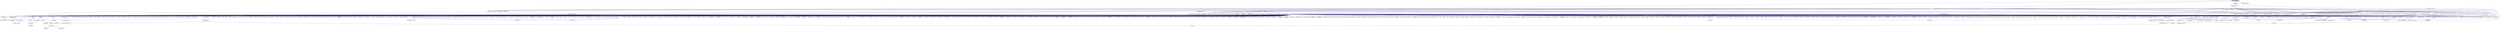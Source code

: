 digraph "thread_pool_executors.hpp"
{
  edge [fontname="Helvetica",fontsize="10",labelfontname="Helvetica",labelfontsize="10"];
  node [fontname="Helvetica",fontsize="10",shape=record];
  Node166 [label="thread_pool_executors.hpp",height=0.2,width=0.4,color="black", fillcolor="grey75", style="filled", fontcolor="black"];
  Node166 -> Node167 [dir="back",color="midnightblue",fontsize="10",style="solid",fontname="Helvetica"];
  Node167 [label="thread_executors.hpp",height=0.2,width=0.4,color="black", fillcolor="white", style="filled",URL="$de/dc6/thread__executors_8hpp.html"];
  Node167 -> Node168 [dir="back",color="midnightblue",fontsize="10",style="solid",fontname="Helvetica"];
  Node168 [label="async_io_action.cpp",height=0.2,width=0.4,color="black", fillcolor="white", style="filled",URL="$d3/df5/async__io__action_8cpp.html"];
  Node167 -> Node169 [dir="back",color="midnightblue",fontsize="10",style="solid",fontname="Helvetica"];
  Node169 [label="async_io_simple.cpp",height=0.2,width=0.4,color="black", fillcolor="white", style="filled",URL="$da/db7/async__io__simple_8cpp.html"];
  Node167 -> Node170 [dir="back",color="midnightblue",fontsize="10",style="solid",fontname="Helvetica"];
  Node170 [label="qt.cpp",height=0.2,width=0.4,color="black", fillcolor="white", style="filled",URL="$df/d90/qt_8cpp.html"];
  Node167 -> Node171 [dir="back",color="midnightblue",fontsize="10",style="solid",fontname="Helvetica"];
  Node171 [label="fractals_executor.cpp",height=0.2,width=0.4,color="black", fillcolor="white", style="filled",URL="$d9/da9/fractals__executor_8cpp.html"];
  Node167 -> Node172 [dir="back",color="midnightblue",fontsize="10",style="solid",fontname="Helvetica"];
  Node172 [label="simple_future_continuation.cpp",height=0.2,width=0.4,color="black", fillcolor="white", style="filled",URL="$d8/d3c/simple__future__continuation_8cpp.html"];
  Node167 -> Node173 [dir="back",color="midnightblue",fontsize="10",style="solid",fontname="Helvetica"];
  Node173 [label="thread_pool_executor\l_1114.cpp",height=0.2,width=0.4,color="black", fillcolor="white", style="filled",URL="$d8/d63/thread__pool__executor__1114_8cpp.html"];
  Node167 -> Node174 [dir="back",color="midnightblue",fontsize="10",style="solid",fontname="Helvetica"];
  Node174 [label="thread_suspension_executor.cpp",height=0.2,width=0.4,color="black", fillcolor="white", style="filled",URL="$de/d9f/thread__suspension__executor_8cpp.html"];
  Node166 -> Node175 [dir="back",color="midnightblue",fontsize="10",style="solid",fontname="Helvetica"];
  Node175 [label="threadmanager.hpp",height=0.2,width=0.4,color="black", fillcolor="white", style="filled",URL="$d7/d1b/include_2threadmanager_8hpp.html"];
  Node175 -> Node176 [dir="back",color="midnightblue",fontsize="10",style="solid",fontname="Helvetica"];
  Node176 [label="runtime.hpp",height=0.2,width=0.4,color="black", fillcolor="white", style="filled",URL="$d5/d15/include_2runtime_8hpp.html"];
  Node176 -> Node168 [dir="back",color="midnightblue",fontsize="10",style="solid",fontname="Helvetica"];
  Node176 -> Node177 [dir="back",color="midnightblue",fontsize="10",style="solid",fontname="Helvetica"];
  Node177 [label="async_io_external.cpp",height=0.2,width=0.4,color="black", fillcolor="white", style="filled",URL="$da/d9a/async__io__external_8cpp.html"];
  Node176 -> Node178 [dir="back",color="midnightblue",fontsize="10",style="solid",fontname="Helvetica"];
  Node178 [label="async_io_low_level.cpp",height=0.2,width=0.4,color="black", fillcolor="white", style="filled",URL="$dc/d10/async__io__low__level_8cpp.html"];
  Node176 -> Node169 [dir="back",color="midnightblue",fontsize="10",style="solid",fontname="Helvetica"];
  Node176 -> Node179 [dir="back",color="midnightblue",fontsize="10",style="solid",fontname="Helvetica"];
  Node179 [label="rnd_future_reduce.cpp",height=0.2,width=0.4,color="black", fillcolor="white", style="filled",URL="$d1/db5/rnd__future__reduce_8cpp.html"];
  Node176 -> Node180 [dir="back",color="midnightblue",fontsize="10",style="solid",fontname="Helvetica"];
  Node180 [label="oversubscribing_resource\l_partitioner.cpp",height=0.2,width=0.4,color="black", fillcolor="white", style="filled",URL="$dd/dee/oversubscribing__resource__partitioner_8cpp.html"];
  Node176 -> Node181 [dir="back",color="midnightblue",fontsize="10",style="solid",fontname="Helvetica"];
  Node181 [label="system_characteristics.hpp",height=0.2,width=0.4,color="black", fillcolor="white", style="filled",URL="$d0/d07/system__characteristics_8hpp.html"];
  Node181 -> Node180 [dir="back",color="midnightblue",fontsize="10",style="solid",fontname="Helvetica"];
  Node181 -> Node182 [dir="back",color="midnightblue",fontsize="10",style="solid",fontname="Helvetica"];
  Node182 [label="simple_resource_partitioner.cpp",height=0.2,width=0.4,color="black", fillcolor="white", style="filled",URL="$d5/df9/simple__resource__partitioner_8cpp.html"];
  Node176 -> Node182 [dir="back",color="midnightblue",fontsize="10",style="solid",fontname="Helvetica"];
  Node176 -> Node183 [dir="back",color="midnightblue",fontsize="10",style="solid",fontname="Helvetica"];
  Node183 [label="hpx.hpp",height=0.2,width=0.4,color="red", fillcolor="white", style="filled",URL="$d0/daa/hpx_8hpp.html"];
  Node183 -> Node184 [dir="back",color="midnightblue",fontsize="10",style="solid",fontname="Helvetica"];
  Node184 [label="1d_stencil_1.cpp",height=0.2,width=0.4,color="black", fillcolor="white", style="filled",URL="$d2/db1/1d__stencil__1_8cpp.html"];
  Node183 -> Node185 [dir="back",color="midnightblue",fontsize="10",style="solid",fontname="Helvetica"];
  Node185 [label="1d_stencil_2.cpp",height=0.2,width=0.4,color="black", fillcolor="white", style="filled",URL="$d3/dd1/1d__stencil__2_8cpp.html"];
  Node183 -> Node186 [dir="back",color="midnightblue",fontsize="10",style="solid",fontname="Helvetica"];
  Node186 [label="1d_stencil_3.cpp",height=0.2,width=0.4,color="black", fillcolor="white", style="filled",URL="$db/d19/1d__stencil__3_8cpp.html"];
  Node183 -> Node187 [dir="back",color="midnightblue",fontsize="10",style="solid",fontname="Helvetica"];
  Node187 [label="1d_stencil_4.cpp",height=0.2,width=0.4,color="black", fillcolor="white", style="filled",URL="$d1/d7d/1d__stencil__4_8cpp.html"];
  Node183 -> Node188 [dir="back",color="midnightblue",fontsize="10",style="solid",fontname="Helvetica"];
  Node188 [label="1d_stencil_4_parallel.cpp",height=0.2,width=0.4,color="black", fillcolor="white", style="filled",URL="$d6/d05/1d__stencil__4__parallel_8cpp.html"];
  Node183 -> Node189 [dir="back",color="midnightblue",fontsize="10",style="solid",fontname="Helvetica"];
  Node189 [label="1d_stencil_4_repart.cpp",height=0.2,width=0.4,color="black", fillcolor="white", style="filled",URL="$d0/d6b/1d__stencil__4__repart_8cpp.html"];
  Node183 -> Node190 [dir="back",color="midnightblue",fontsize="10",style="solid",fontname="Helvetica"];
  Node190 [label="1d_stencil_4_throttle.cpp",height=0.2,width=0.4,color="black", fillcolor="white", style="filled",URL="$d6/de5/1d__stencil__4__throttle_8cpp.html"];
  Node183 -> Node191 [dir="back",color="midnightblue",fontsize="10",style="solid",fontname="Helvetica"];
  Node191 [label="1d_stencil_5.cpp",height=0.2,width=0.4,color="black", fillcolor="white", style="filled",URL="$d7/d2a/1d__stencil__5_8cpp.html"];
  Node183 -> Node192 [dir="back",color="midnightblue",fontsize="10",style="solid",fontname="Helvetica"];
  Node192 [label="1d_stencil_6.cpp",height=0.2,width=0.4,color="black", fillcolor="white", style="filled",URL="$db/de7/1d__stencil__6_8cpp.html"];
  Node183 -> Node193 [dir="back",color="midnightblue",fontsize="10",style="solid",fontname="Helvetica"];
  Node193 [label="1d_stencil_7.cpp",height=0.2,width=0.4,color="black", fillcolor="white", style="filled",URL="$d4/d5a/1d__stencil__7_8cpp.html"];
  Node183 -> Node194 [dir="back",color="midnightblue",fontsize="10",style="solid",fontname="Helvetica"];
  Node194 [label="1d_stencil_8.cpp",height=0.2,width=0.4,color="black", fillcolor="white", style="filled",URL="$df/de0/1d__stencil__8_8cpp.html"];
  Node183 -> Node195 [dir="back",color="midnightblue",fontsize="10",style="solid",fontname="Helvetica"];
  Node195 [label="accumulator.cpp",height=0.2,width=0.4,color="black", fillcolor="white", style="filled",URL="$d1/d81/accumulator_8cpp.html"];
  Node183 -> Node196 [dir="back",color="midnightblue",fontsize="10",style="solid",fontname="Helvetica"];
  Node196 [label="accumulator.hpp",height=0.2,width=0.4,color="red", fillcolor="white", style="filled",URL="$d4/d9d/server_2accumulator_8hpp.html"];
  Node196 -> Node195 [dir="back",color="midnightblue",fontsize="10",style="solid",fontname="Helvetica"];
  Node183 -> Node199 [dir="back",color="midnightblue",fontsize="10",style="solid",fontname="Helvetica"];
  Node199 [label="template_function_accumulator.hpp",height=0.2,width=0.4,color="black", fillcolor="white", style="filled",URL="$d7/da6/server_2template__function__accumulator_8hpp.html"];
  Node199 -> Node200 [dir="back",color="midnightblue",fontsize="10",style="solid",fontname="Helvetica"];
  Node200 [label="template_function_accumulator.cpp",height=0.2,width=0.4,color="black", fillcolor="white", style="filled",URL="$d5/d02/template__function__accumulator_8cpp.html"];
  Node199 -> Node201 [dir="back",color="midnightblue",fontsize="10",style="solid",fontname="Helvetica"];
  Node201 [label="template_function_accumulator.hpp",height=0.2,width=0.4,color="red", fillcolor="white", style="filled",URL="$d3/de9/template__function__accumulator_8hpp.html"];
  Node183 -> Node203 [dir="back",color="midnightblue",fontsize="10",style="solid",fontname="Helvetica"];
  Node203 [label="template_accumulator.cpp",height=0.2,width=0.4,color="black", fillcolor="white", style="filled",URL="$d0/d4a/template__accumulator_8cpp.html"];
  Node183 -> Node200 [dir="back",color="midnightblue",fontsize="10",style="solid",fontname="Helvetica"];
  Node183 -> Node201 [dir="back",color="midnightblue",fontsize="10",style="solid",fontname="Helvetica"];
  Node183 -> Node204 [dir="back",color="midnightblue",fontsize="10",style="solid",fontname="Helvetica"];
  Node204 [label="allgather_module.cpp",height=0.2,width=0.4,color="black", fillcolor="white", style="filled",URL="$df/de4/allgather__module_8cpp.html"];
  Node183 -> Node205 [dir="back",color="midnightblue",fontsize="10",style="solid",fontname="Helvetica"];
  Node205 [label="allgather.cpp",height=0.2,width=0.4,color="black", fillcolor="white", style="filled",URL="$d7/d06/allgather_8cpp.html"];
  Node183 -> Node206 [dir="back",color="midnightblue",fontsize="10",style="solid",fontname="Helvetica"];
  Node206 [label="allgather_and_gate.cpp",height=0.2,width=0.4,color="black", fillcolor="white", style="filled",URL="$d1/d56/allgather__and__gate_8cpp.html"];
  Node183 -> Node207 [dir="back",color="midnightblue",fontsize="10",style="solid",fontname="Helvetica"];
  Node207 [label="ag_client.cpp",height=0.2,width=0.4,color="black", fillcolor="white", style="filled",URL="$d4/d5d/ag__client_8cpp.html"];
  Node183 -> Node208 [dir="back",color="midnightblue",fontsize="10",style="solid",fontname="Helvetica"];
  Node208 [label="hpx_thread_phase.cpp",height=0.2,width=0.4,color="black", fillcolor="white", style="filled",URL="$d5/dca/hpx__thread__phase_8cpp.html"];
  Node183 -> Node209 [dir="back",color="midnightblue",fontsize="10",style="solid",fontname="Helvetica"];
  Node209 [label="os_thread_num.cpp",height=0.2,width=0.4,color="black", fillcolor="white", style="filled",URL="$d2/dfb/os__thread__num_8cpp.html"];
  Node183 -> Node210 [dir="back",color="midnightblue",fontsize="10",style="solid",fontname="Helvetica"];
  Node210 [label="cancelable_action.cpp",height=0.2,width=0.4,color="black", fillcolor="white", style="filled",URL="$d5/d0c/cancelable__action_8cpp.html"];
  Node183 -> Node211 [dir="back",color="midnightblue",fontsize="10",style="solid",fontname="Helvetica"];
  Node211 [label="cancelable_action.hpp",height=0.2,width=0.4,color="black", fillcolor="white", style="filled",URL="$d5/d4d/server_2cancelable__action_8hpp.html"];
  Node211 -> Node210 [dir="back",color="midnightblue",fontsize="10",style="solid",fontname="Helvetica"];
  Node211 -> Node212 [dir="back",color="midnightblue",fontsize="10",style="solid",fontname="Helvetica"];
  Node212 [label="cancelable_action.hpp",height=0.2,width=0.4,color="red", fillcolor="white", style="filled",URL="$d0/da3/stubs_2cancelable__action_8hpp.html"];
  Node183 -> Node212 [dir="back",color="midnightblue",fontsize="10",style="solid",fontname="Helvetica"];
  Node183 -> Node214 [dir="back",color="midnightblue",fontsize="10",style="solid",fontname="Helvetica"];
  Node214 [label="cancelable_action_client.cpp",height=0.2,width=0.4,color="black", fillcolor="white", style="filled",URL="$d1/db8/cancelable__action__client_8cpp.html"];
  Node183 -> Node215 [dir="back",color="midnightblue",fontsize="10",style="solid",fontname="Helvetica"];
  Node215 [label="cublas_matmul.cpp",height=0.2,width=0.4,color="black", fillcolor="white", style="filled",URL="$dd/d84/cublas__matmul_8cpp.html"];
  Node183 -> Node216 [dir="back",color="midnightblue",fontsize="10",style="solid",fontname="Helvetica"];
  Node216 [label="win_perf_counters.cpp",height=0.2,width=0.4,color="black", fillcolor="white", style="filled",URL="$d8/d11/win__perf__counters_8cpp.html"];
  Node183 -> Node217 [dir="back",color="midnightblue",fontsize="10",style="solid",fontname="Helvetica"];
  Node217 [label="win_perf_counters.hpp",height=0.2,width=0.4,color="black", fillcolor="white", style="filled",URL="$d5/da7/win__perf__counters_8hpp.html"];
  Node183 -> Node218 [dir="back",color="midnightblue",fontsize="10",style="solid",fontname="Helvetica"];
  Node218 [label="hello_world_component.hpp",height=0.2,width=0.4,color="red", fillcolor="white", style="filled",URL="$df/df0/hello__world__component_8hpp.html"];
  Node183 -> Node221 [dir="back",color="midnightblue",fontsize="10",style="solid",fontname="Helvetica"];
  Node221 [label="interpolate1d.cpp",height=0.2,width=0.4,color="black", fillcolor="white", style="filled",URL="$d0/d05/interpolate1d_8cpp.html"];
  Node183 -> Node222 [dir="back",color="midnightblue",fontsize="10",style="solid",fontname="Helvetica"];
  Node222 [label="partition.hpp",height=0.2,width=0.4,color="black", fillcolor="white", style="filled",URL="$d0/d7a/examples_2interpolate1d_2interpolate1d_2partition_8hpp.html"];
  Node222 -> Node221 [dir="back",color="midnightblue",fontsize="10",style="solid",fontname="Helvetica"];
  Node222 -> Node223 [dir="back",color="midnightblue",fontsize="10",style="solid",fontname="Helvetica"];
  Node223 [label="interpolate1d.hpp",height=0.2,width=0.4,color="red", fillcolor="white", style="filled",URL="$d4/dc7/interpolate1d_8hpp.html"];
  Node223 -> Node221 [dir="back",color="midnightblue",fontsize="10",style="solid",fontname="Helvetica"];
  Node183 -> Node225 [dir="back",color="midnightblue",fontsize="10",style="solid",fontname="Helvetica"];
  Node225 [label="partition.hpp",height=0.2,width=0.4,color="black", fillcolor="white", style="filled",URL="$d0/dff/examples_2interpolate1d_2interpolate1d_2server_2partition_8hpp.html"];
  Node225 -> Node222 [dir="back",color="midnightblue",fontsize="10",style="solid",fontname="Helvetica"];
  Node225 -> Node226 [dir="back",color="midnightblue",fontsize="10",style="solid",fontname="Helvetica"];
  Node226 [label="partition.cpp",height=0.2,width=0.4,color="black", fillcolor="white", style="filled",URL="$d0/d4f/examples_2interpolate1d_2interpolate1d_2server_2partition_8cpp.html"];
  Node183 -> Node223 [dir="back",color="midnightblue",fontsize="10",style="solid",fontname="Helvetica"];
  Node183 -> Node227 [dir="back",color="midnightblue",fontsize="10",style="solid",fontname="Helvetica"];
  Node227 [label="read_values.cpp",height=0.2,width=0.4,color="black", fillcolor="white", style="filled",URL="$d0/d8c/interpolate1d_2interpolate1d_2read__values_8cpp.html"];
  Node183 -> Node226 [dir="back",color="midnightblue",fontsize="10",style="solid",fontname="Helvetica"];
  Node183 -> Node228 [dir="back",color="midnightblue",fontsize="10",style="solid",fontname="Helvetica"];
  Node228 [label="jacobi.cpp",height=0.2,width=0.4,color="black", fillcolor="white", style="filled",URL="$d2/d27/jacobi_8cpp.html"];
  Node183 -> Node229 [dir="back",color="midnightblue",fontsize="10",style="solid",fontname="Helvetica"];
  Node229 [label="grid.cpp",height=0.2,width=0.4,color="black", fillcolor="white", style="filled",URL="$d6/d1b/jacobi__component_2grid_8cpp.html"];
  Node183 -> Node230 [dir="back",color="midnightblue",fontsize="10",style="solid",fontname="Helvetica"];
  Node230 [label="row.cpp",height=0.2,width=0.4,color="black", fillcolor="white", style="filled",URL="$d3/d86/server_2row_8cpp.html"];
  Node183 -> Node231 [dir="back",color="midnightblue",fontsize="10",style="solid",fontname="Helvetica"];
  Node231 [label="solver.cpp",height=0.2,width=0.4,color="black", fillcolor="white", style="filled",URL="$d6/d94/solver_8cpp.html"];
  Node183 -> Node232 [dir="back",color="midnightblue",fontsize="10",style="solid",fontname="Helvetica"];
  Node232 [label="stencil_iterator.cpp",height=0.2,width=0.4,color="black", fillcolor="white", style="filled",URL="$d6/de1/server_2stencil__iterator_8cpp.html"];
  Node183 -> Node233 [dir="back",color="midnightblue",fontsize="10",style="solid",fontname="Helvetica"];
  Node233 [label="stencil_iterator.cpp",height=0.2,width=0.4,color="black", fillcolor="white", style="filled",URL="$d7/d71/stencil__iterator_8cpp.html"];
  Node183 -> Node234 [dir="back",color="midnightblue",fontsize="10",style="solid",fontname="Helvetica"];
  Node234 [label="jacobi.cpp",height=0.2,width=0.4,color="black", fillcolor="white", style="filled",URL="$d3/d44/smp_2jacobi_8cpp.html"];
  Node183 -> Node235 [dir="back",color="midnightblue",fontsize="10",style="solid",fontname="Helvetica"];
  Node235 [label="jacobi_hpx.cpp",height=0.2,width=0.4,color="black", fillcolor="white", style="filled",URL="$d8/d72/jacobi__hpx_8cpp.html"];
  Node183 -> Node236 [dir="back",color="midnightblue",fontsize="10",style="solid",fontname="Helvetica"];
  Node236 [label="jacobi_nonuniform.cpp",height=0.2,width=0.4,color="black", fillcolor="white", style="filled",URL="$dd/ddc/jacobi__nonuniform_8cpp.html"];
  Node183 -> Node237 [dir="back",color="midnightblue",fontsize="10",style="solid",fontname="Helvetica"];
  Node237 [label="jacobi_nonuniform_hpx.cpp",height=0.2,width=0.4,color="black", fillcolor="white", style="filled",URL="$de/d56/jacobi__nonuniform__hpx_8cpp.html"];
  Node183 -> Node238 [dir="back",color="midnightblue",fontsize="10",style="solid",fontname="Helvetica"];
  Node238 [label="nqueen.cpp",height=0.2,width=0.4,color="black", fillcolor="white", style="filled",URL="$db/dca/nqueen_8cpp.html"];
  Node183 -> Node239 [dir="back",color="midnightblue",fontsize="10",style="solid",fontname="Helvetica"];
  Node239 [label="nqueen.hpp",height=0.2,width=0.4,color="red", fillcolor="white", style="filled",URL="$de/d58/server_2nqueen_8hpp.html"];
  Node239 -> Node238 [dir="back",color="midnightblue",fontsize="10",style="solid",fontname="Helvetica"];
  Node183 -> Node242 [dir="back",color="midnightblue",fontsize="10",style="solid",fontname="Helvetica"];
  Node242 [label="nqueen_client.cpp",height=0.2,width=0.4,color="black", fillcolor="white", style="filled",URL="$d3/d5e/nqueen__client_8cpp.html"];
  Node183 -> Node243 [dir="back",color="midnightblue",fontsize="10",style="solid",fontname="Helvetica"];
  Node243 [label="sine.cpp",height=0.2,width=0.4,color="black", fillcolor="white", style="filled",URL="$d3/d0d/server_2sine_8cpp.html"];
  Node183 -> Node244 [dir="back",color="midnightblue",fontsize="10",style="solid",fontname="Helvetica"];
  Node244 [label="sine.hpp",height=0.2,width=0.4,color="black", fillcolor="white", style="filled",URL="$d8/dac/sine_8hpp.html"];
  Node244 -> Node243 [dir="back",color="midnightblue",fontsize="10",style="solid",fontname="Helvetica"];
  Node244 -> Node245 [dir="back",color="midnightblue",fontsize="10",style="solid",fontname="Helvetica"];
  Node245 [label="sine.cpp",height=0.2,width=0.4,color="black", fillcolor="white", style="filled",URL="$d5/dd8/sine_8cpp.html"];
  Node183 -> Node245 [dir="back",color="midnightblue",fontsize="10",style="solid",fontname="Helvetica"];
  Node183 -> Node246 [dir="back",color="midnightblue",fontsize="10",style="solid",fontname="Helvetica"];
  Node246 [label="sine_client.cpp",height=0.2,width=0.4,color="black", fillcolor="white", style="filled",URL="$db/d62/sine__client_8cpp.html"];
  Node183 -> Node170 [dir="back",color="midnightblue",fontsize="10",style="solid",fontname="Helvetica"];
  Node183 -> Node247 [dir="back",color="midnightblue",fontsize="10",style="solid",fontname="Helvetica"];
  Node247 [label="queue_client.cpp",height=0.2,width=0.4,color="black", fillcolor="white", style="filled",URL="$d7/d96/queue__client_8cpp.html"];
  Node183 -> Node248 [dir="back",color="midnightblue",fontsize="10",style="solid",fontname="Helvetica"];
  Node248 [label="customize_async.cpp",height=0.2,width=0.4,color="black", fillcolor="white", style="filled",URL="$d0/d82/customize__async_8cpp.html"];
  Node183 -> Node249 [dir="back",color="midnightblue",fontsize="10",style="solid",fontname="Helvetica"];
  Node249 [label="data_actions.cpp",height=0.2,width=0.4,color="black", fillcolor="white", style="filled",URL="$dc/d68/data__actions_8cpp.html"];
  Node183 -> Node250 [dir="back",color="midnightblue",fontsize="10",style="solid",fontname="Helvetica"];
  Node250 [label="error_handling.cpp",height=0.2,width=0.4,color="black", fillcolor="white", style="filled",URL="$d9/d96/error__handling_8cpp.html"];
  Node183 -> Node251 [dir="back",color="midnightblue",fontsize="10",style="solid",fontname="Helvetica"];
  Node251 [label="event_synchronization.cpp",height=0.2,width=0.4,color="black", fillcolor="white", style="filled",URL="$d0/d35/event__synchronization_8cpp.html"];
  Node183 -> Node252 [dir="back",color="midnightblue",fontsize="10",style="solid",fontname="Helvetica"];
  Node252 [label="factorial.cpp",height=0.2,width=0.4,color="black", fillcolor="white", style="filled",URL="$d9/d00/factorial_8cpp.html"];
  Node183 -> Node253 [dir="back",color="midnightblue",fontsize="10",style="solid",fontname="Helvetica"];
  Node253 [label="file_serialization.cpp",height=0.2,width=0.4,color="black", fillcolor="white", style="filled",URL="$de/d58/file__serialization_8cpp.html"];
  Node183 -> Node254 [dir="back",color="midnightblue",fontsize="10",style="solid",fontname="Helvetica"];
  Node254 [label="init_globally.cpp",height=0.2,width=0.4,color="black", fillcolor="white", style="filled",URL="$d6/dad/init__globally_8cpp.html"];
  Node183 -> Node255 [dir="back",color="midnightblue",fontsize="10",style="solid",fontname="Helvetica"];
  Node255 [label="interest_calculator.cpp",height=0.2,width=0.4,color="black", fillcolor="white", style="filled",URL="$d2/d86/interest__calculator_8cpp.html"];
  Node183 -> Node256 [dir="back",color="midnightblue",fontsize="10",style="solid",fontname="Helvetica"];
  Node256 [label="non_atomic_rma.cpp",height=0.2,width=0.4,color="black", fillcolor="white", style="filled",URL="$d7/d8b/non__atomic__rma_8cpp.html"];
  Node183 -> Node257 [dir="back",color="midnightblue",fontsize="10",style="solid",fontname="Helvetica"];
  Node257 [label="partitioned_vector\l_spmd_foreach.cpp",height=0.2,width=0.4,color="black", fillcolor="white", style="filled",URL="$db/d7c/partitioned__vector__spmd__foreach_8cpp.html"];
  Node183 -> Node258 [dir="back",color="midnightblue",fontsize="10",style="solid",fontname="Helvetica"];
  Node258 [label="pipeline1.cpp",height=0.2,width=0.4,color="black", fillcolor="white", style="filled",URL="$d5/d77/pipeline1_8cpp.html"];
  Node183 -> Node259 [dir="back",color="midnightblue",fontsize="10",style="solid",fontname="Helvetica"];
  Node259 [label="quicksort.cpp",height=0.2,width=0.4,color="black", fillcolor="white", style="filled",URL="$d3/d1e/quicksort_8cpp.html"];
  Node183 -> Node260 [dir="back",color="midnightblue",fontsize="10",style="solid",fontname="Helvetica"];
  Node260 [label="receive_buffer.cpp",height=0.2,width=0.4,color="black", fillcolor="white", style="filled",URL="$d7/d10/receive__buffer_8cpp.html"];
  Node183 -> Node261 [dir="back",color="midnightblue",fontsize="10",style="solid",fontname="Helvetica"];
  Node261 [label="safe_object.cpp",height=0.2,width=0.4,color="black", fillcolor="white", style="filled",URL="$dd/d52/safe__object_8cpp.html"];
  Node183 -> Node262 [dir="back",color="midnightblue",fontsize="10",style="solid",fontname="Helvetica"];
  Node262 [label="sort_by_key_demo.cpp",height=0.2,width=0.4,color="black", fillcolor="white", style="filled",URL="$da/d20/sort__by__key__demo_8cpp.html"];
  Node183 -> Node263 [dir="back",color="midnightblue",fontsize="10",style="solid",fontname="Helvetica"];
  Node263 [label="timed_wake.cpp",height=0.2,width=0.4,color="black", fillcolor="white", style="filled",URL="$d8/df9/timed__wake_8cpp.html"];
  Node183 -> Node264 [dir="back",color="midnightblue",fontsize="10",style="solid",fontname="Helvetica"];
  Node264 [label="vector_counting_dotproduct.cpp",height=0.2,width=0.4,color="black", fillcolor="white", style="filled",URL="$df/de9/vector__counting__dotproduct_8cpp.html"];
  Node183 -> Node265 [dir="back",color="midnightblue",fontsize="10",style="solid",fontname="Helvetica"];
  Node265 [label="vector_zip_dotproduct.cpp",height=0.2,width=0.4,color="black", fillcolor="white", style="filled",URL="$dc/d18/vector__zip__dotproduct_8cpp.html"];
  Node183 -> Node266 [dir="back",color="midnightblue",fontsize="10",style="solid",fontname="Helvetica"];
  Node266 [label="zerocopy_rdma.cpp",height=0.2,width=0.4,color="black", fillcolor="white", style="filled",URL="$d1/dad/zerocopy__rdma_8cpp.html"];
  Node183 -> Node267 [dir="back",color="midnightblue",fontsize="10",style="solid",fontname="Helvetica"];
  Node267 [label="random_mem_access.cpp",height=0.2,width=0.4,color="black", fillcolor="white", style="filled",URL="$d1/d51/random__mem__access_8cpp.html"];
  Node183 -> Node268 [dir="back",color="midnightblue",fontsize="10",style="solid",fontname="Helvetica"];
  Node268 [label="random_mem_access.hpp",height=0.2,width=0.4,color="red", fillcolor="white", style="filled",URL="$d0/d19/server_2random__mem__access_8hpp.html"];
  Node268 -> Node267 [dir="back",color="midnightblue",fontsize="10",style="solid",fontname="Helvetica"];
  Node183 -> Node271 [dir="back",color="midnightblue",fontsize="10",style="solid",fontname="Helvetica"];
  Node271 [label="random_mem_access_client.cpp",height=0.2,width=0.4,color="black", fillcolor="white", style="filled",URL="$df/d1b/random__mem__access__client_8cpp.html"];
  Node183 -> Node180 [dir="back",color="midnightblue",fontsize="10",style="solid",fontname="Helvetica"];
  Node183 -> Node182 [dir="back",color="midnightblue",fontsize="10",style="solid",fontname="Helvetica"];
  Node183 -> Node272 [dir="back",color="midnightblue",fontsize="10",style="solid",fontname="Helvetica"];
  Node272 [label="dimension.hpp",height=0.2,width=0.4,color="red", fillcolor="white", style="filled",URL="$d6/d39/sheneos_2sheneos_2dimension_8hpp.html"];
  Node272 -> Node278 [dir="back",color="midnightblue",fontsize="10",style="solid",fontname="Helvetica"];
  Node278 [label="partition3d.hpp",height=0.2,width=0.4,color="black", fillcolor="white", style="filled",URL="$dd/dbf/server_2partition3d_8hpp.html"];
  Node278 -> Node279 [dir="back",color="midnightblue",fontsize="10",style="solid",fontname="Helvetica"];
  Node279 [label="partition3d.hpp",height=0.2,width=0.4,color="black", fillcolor="white", style="filled",URL="$d1/d50/partition3d_8hpp.html"];
  Node279 -> Node275 [dir="back",color="midnightblue",fontsize="10",style="solid",fontname="Helvetica"];
  Node275 [label="interpolator.cpp",height=0.2,width=0.4,color="black", fillcolor="white", style="filled",URL="$d5/d02/interpolator_8cpp.html"];
  Node279 -> Node280 [dir="back",color="midnightblue",fontsize="10",style="solid",fontname="Helvetica"];
  Node280 [label="interpolator.hpp",height=0.2,width=0.4,color="red", fillcolor="white", style="filled",URL="$dc/d3b/interpolator_8hpp.html"];
  Node280 -> Node275 [dir="back",color="midnightblue",fontsize="10",style="solid",fontname="Helvetica"];
  Node280 -> Node283 [dir="back",color="midnightblue",fontsize="10",style="solid",fontname="Helvetica"];
  Node283 [label="sheneos_test.cpp",height=0.2,width=0.4,color="black", fillcolor="white", style="filled",URL="$d4/d6e/sheneos__test_8cpp.html"];
  Node278 -> Node277 [dir="back",color="midnightblue",fontsize="10",style="solid",fontname="Helvetica"];
  Node277 [label="partition3d.cpp",height=0.2,width=0.4,color="black", fillcolor="white", style="filled",URL="$de/d70/partition3d_8cpp.html"];
  Node183 -> Node275 [dir="back",color="midnightblue",fontsize="10",style="solid",fontname="Helvetica"];
  Node183 -> Node279 [dir="back",color="midnightblue",fontsize="10",style="solid",fontname="Helvetica"];
  Node183 -> Node278 [dir="back",color="midnightblue",fontsize="10",style="solid",fontname="Helvetica"];
  Node183 -> Node280 [dir="back",color="midnightblue",fontsize="10",style="solid",fontname="Helvetica"];
  Node183 -> Node284 [dir="back",color="midnightblue",fontsize="10",style="solid",fontname="Helvetica"];
  Node284 [label="configuration.hpp",height=0.2,width=0.4,color="red", fillcolor="white", style="filled",URL="$dc/d0a/configuration_8hpp.html"];
  Node284 -> Node280 [dir="back",color="midnightblue",fontsize="10",style="solid",fontname="Helvetica"];
  Node183 -> Node276 [dir="back",color="midnightblue",fontsize="10",style="solid",fontname="Helvetica"];
  Node276 [label="read_values.cpp",height=0.2,width=0.4,color="black", fillcolor="white", style="filled",URL="$d7/da4/sheneos_2sheneos_2read__values_8cpp.html"];
  Node183 -> Node277 [dir="back",color="midnightblue",fontsize="10",style="solid",fontname="Helvetica"];
  Node183 -> Node283 [dir="back",color="midnightblue",fontsize="10",style="solid",fontname="Helvetica"];
  Node183 -> Node286 [dir="back",color="midnightblue",fontsize="10",style="solid",fontname="Helvetica"];
  Node286 [label="startup_shutdown.cpp",height=0.2,width=0.4,color="black", fillcolor="white", style="filled",URL="$d3/dfc/server_2startup__shutdown_8cpp.html"];
  Node183 -> Node287 [dir="back",color="midnightblue",fontsize="10",style="solid",fontname="Helvetica"];
  Node287 [label="startup_shutdown.cpp",height=0.2,width=0.4,color="black", fillcolor="white", style="filled",URL="$d0/ddb/startup__shutdown_8cpp.html"];
  Node183 -> Node288 [dir="back",color="midnightblue",fontsize="10",style="solid",fontname="Helvetica"];
  Node288 [label="spin.cpp",height=0.2,width=0.4,color="black", fillcolor="white", style="filled",URL="$d7/df2/spin_8cpp.html"];
  Node183 -> Node289 [dir="back",color="midnightblue",fontsize="10",style="solid",fontname="Helvetica"];
  Node289 [label="throttle.cpp",height=0.2,width=0.4,color="black", fillcolor="white", style="filled",URL="$de/d56/server_2throttle_8cpp.html"];
  Node183 -> Node290 [dir="back",color="midnightblue",fontsize="10",style="solid",fontname="Helvetica"];
  Node290 [label="throttle.hpp",height=0.2,width=0.4,color="black", fillcolor="white", style="filled",URL="$db/dc9/server_2throttle_8hpp.html"];
  Node290 -> Node289 [dir="back",color="midnightblue",fontsize="10",style="solid",fontname="Helvetica"];
  Node290 -> Node291 [dir="back",color="midnightblue",fontsize="10",style="solid",fontname="Helvetica"];
  Node291 [label="throttle.hpp",height=0.2,width=0.4,color="black", fillcolor="white", style="filled",URL="$d5/dec/stubs_2throttle_8hpp.html"];
  Node291 -> Node292 [dir="back",color="midnightblue",fontsize="10",style="solid",fontname="Helvetica"];
  Node292 [label="throttle.hpp",height=0.2,width=0.4,color="red", fillcolor="white", style="filled",URL="$d2/d2e/throttle_8hpp.html"];
  Node292 -> Node293 [dir="back",color="midnightblue",fontsize="10",style="solid",fontname="Helvetica"];
  Node293 [label="throttle.cpp",height=0.2,width=0.4,color="black", fillcolor="white", style="filled",URL="$db/d02/throttle_8cpp.html"];
  Node183 -> Node291 [dir="back",color="midnightblue",fontsize="10",style="solid",fontname="Helvetica"];
  Node183 -> Node293 [dir="back",color="midnightblue",fontsize="10",style="solid",fontname="Helvetica"];
  Node183 -> Node292 [dir="back",color="midnightblue",fontsize="10",style="solid",fontname="Helvetica"];
  Node183 -> Node295 [dir="back",color="midnightblue",fontsize="10",style="solid",fontname="Helvetica"];
  Node295 [label="transpose_await.cpp",height=0.2,width=0.4,color="black", fillcolor="white", style="filled",URL="$de/d68/transpose__await_8cpp.html"];
  Node183 -> Node296 [dir="back",color="midnightblue",fontsize="10",style="solid",fontname="Helvetica"];
  Node296 [label="transpose_block.cpp",height=0.2,width=0.4,color="black", fillcolor="white", style="filled",URL="$d0/de1/transpose__block_8cpp.html"];
  Node183 -> Node297 [dir="back",color="midnightblue",fontsize="10",style="solid",fontname="Helvetica"];
  Node297 [label="transpose_block_numa.cpp",height=0.2,width=0.4,color="black", fillcolor="white", style="filled",URL="$dd/d3b/transpose__block__numa_8cpp.html"];
  Node183 -> Node298 [dir="back",color="midnightblue",fontsize="10",style="solid",fontname="Helvetica"];
  Node298 [label="transpose_serial.cpp",height=0.2,width=0.4,color="black", fillcolor="white", style="filled",URL="$db/d74/transpose__serial_8cpp.html"];
  Node183 -> Node299 [dir="back",color="midnightblue",fontsize="10",style="solid",fontname="Helvetica"];
  Node299 [label="transpose_serial_block.cpp",height=0.2,width=0.4,color="black", fillcolor="white", style="filled",URL="$d8/daa/transpose__serial__block_8cpp.html"];
  Node183 -> Node300 [dir="back",color="midnightblue",fontsize="10",style="solid",fontname="Helvetica"];
  Node300 [label="transpose_serial_vector.cpp",height=0.2,width=0.4,color="black", fillcolor="white", style="filled",URL="$d4/d04/transpose__serial__vector_8cpp.html"];
  Node183 -> Node301 [dir="back",color="midnightblue",fontsize="10",style="solid",fontname="Helvetica"];
  Node301 [label="transpose_smp.cpp",height=0.2,width=0.4,color="black", fillcolor="white", style="filled",URL="$d2/d99/transpose__smp_8cpp.html"];
  Node183 -> Node302 [dir="back",color="midnightblue",fontsize="10",style="solid",fontname="Helvetica"];
  Node302 [label="transpose_smp_block.cpp",height=0.2,width=0.4,color="black", fillcolor="white", style="filled",URL="$da/d4d/transpose__smp__block_8cpp.html"];
  Node183 -> Node303 [dir="back",color="midnightblue",fontsize="10",style="solid",fontname="Helvetica"];
  Node303 [label="simple_central_tuplespace.hpp",height=0.2,width=0.4,color="red", fillcolor="white", style="filled",URL="$db/d69/server_2simple__central__tuplespace_8hpp.html"];
  Node303 -> Node304 [dir="back",color="midnightblue",fontsize="10",style="solid",fontname="Helvetica"];
  Node304 [label="simple_central_tuplespace.cpp",height=0.2,width=0.4,color="black", fillcolor="white", style="filled",URL="$d3/dec/simple__central__tuplespace_8cpp.html"];
  Node183 -> Node308 [dir="back",color="midnightblue",fontsize="10",style="solid",fontname="Helvetica"];
  Node308 [label="tuples_warehouse.hpp",height=0.2,width=0.4,color="black", fillcolor="white", style="filled",URL="$da/de6/tuples__warehouse_8hpp.html"];
  Node308 -> Node303 [dir="back",color="midnightblue",fontsize="10",style="solid",fontname="Helvetica"];
  Node183 -> Node304 [dir="back",color="midnightblue",fontsize="10",style="solid",fontname="Helvetica"];
  Node183 -> Node309 [dir="back",color="midnightblue",fontsize="10",style="solid",fontname="Helvetica"];
  Node309 [label="hpx_runtime.cpp",height=0.2,width=0.4,color="black", fillcolor="white", style="filled",URL="$d7/d1e/hpx__runtime_8cpp.html"];
  Node183 -> Node310 [dir="back",color="midnightblue",fontsize="10",style="solid",fontname="Helvetica"];
  Node310 [label="synchronize.cpp",height=0.2,width=0.4,color="black", fillcolor="white", style="filled",URL="$da/da2/synchronize_8cpp.html"];
  Node183 -> Node311 [dir="back",color="midnightblue",fontsize="10",style="solid",fontname="Helvetica"];
  Node311 [label="agas_cache_timings.cpp",height=0.2,width=0.4,color="black", fillcolor="white", style="filled",URL="$dd/d37/agas__cache__timings_8cpp.html"];
  Node183 -> Node312 [dir="back",color="midnightblue",fontsize="10",style="solid",fontname="Helvetica"];
  Node312 [label="async_overheads.cpp",height=0.2,width=0.4,color="black", fillcolor="white", style="filled",URL="$de/da6/async__overheads_8cpp.html"];
  Node183 -> Node313 [dir="back",color="midnightblue",fontsize="10",style="solid",fontname="Helvetica"];
  Node313 [label="coroutines_call_overhead.cpp",height=0.2,width=0.4,color="black", fillcolor="white", style="filled",URL="$da/d1e/coroutines__call__overhead_8cpp.html"];
  Node183 -> Node314 [dir="back",color="midnightblue",fontsize="10",style="solid",fontname="Helvetica"];
  Node314 [label="foreach_scaling.cpp",height=0.2,width=0.4,color="black", fillcolor="white", style="filled",URL="$d4/d94/foreach__scaling_8cpp.html"];
  Node183 -> Node315 [dir="back",color="midnightblue",fontsize="10",style="solid",fontname="Helvetica"];
  Node315 [label="function_object_wrapper\l_overhead.cpp",height=0.2,width=0.4,color="black", fillcolor="white", style="filled",URL="$d5/d6f/function__object__wrapper__overhead_8cpp.html"];
  Node183 -> Node316 [dir="back",color="midnightblue",fontsize="10",style="solid",fontname="Helvetica"];
  Node316 [label="hpx_homogeneous_timed\l_task_spawn_executors.cpp",height=0.2,width=0.4,color="black", fillcolor="white", style="filled",URL="$d1/d3b/hpx__homogeneous__timed__task__spawn__executors_8cpp.html"];
  Node183 -> Node317 [dir="back",color="midnightblue",fontsize="10",style="solid",fontname="Helvetica"];
  Node317 [label="htts2_hpx.cpp",height=0.2,width=0.4,color="black", fillcolor="white", style="filled",URL="$d2/daf/htts2__hpx_8cpp.html"];
  Node183 -> Node318 [dir="back",color="midnightblue",fontsize="10",style="solid",fontname="Helvetica"];
  Node318 [label="partitioned_vector\l_foreach.cpp",height=0.2,width=0.4,color="black", fillcolor="white", style="filled",URL="$df/d5f/partitioned__vector__foreach_8cpp.html"];
  Node183 -> Node319 [dir="back",color="midnightblue",fontsize="10",style="solid",fontname="Helvetica"];
  Node319 [label="serialization_overhead.cpp",height=0.2,width=0.4,color="black", fillcolor="white", style="filled",URL="$d3/df8/serialization__overhead_8cpp.html"];
  Node183 -> Node320 [dir="back",color="midnightblue",fontsize="10",style="solid",fontname="Helvetica"];
  Node320 [label="sizeof.cpp",height=0.2,width=0.4,color="black", fillcolor="white", style="filled",URL="$d3/d0f/sizeof_8cpp.html"];
  Node183 -> Node321 [dir="back",color="midnightblue",fontsize="10",style="solid",fontname="Helvetica"];
  Node321 [label="skynet.cpp",height=0.2,width=0.4,color="black", fillcolor="white", style="filled",URL="$d0/dc3/skynet_8cpp.html"];
  Node183 -> Node322 [dir="back",color="midnightblue",fontsize="10",style="solid",fontname="Helvetica"];
  Node322 [label="stencil3_iterators.cpp",height=0.2,width=0.4,color="black", fillcolor="white", style="filled",URL="$db/d9e/stencil3__iterators_8cpp.html"];
  Node183 -> Node323 [dir="back",color="midnightblue",fontsize="10",style="solid",fontname="Helvetica"];
  Node323 [label="stream.cpp",height=0.2,width=0.4,color="black", fillcolor="white", style="filled",URL="$da/d5f/stream_8cpp.html"];
  Node183 -> Node324 [dir="back",color="midnightblue",fontsize="10",style="solid",fontname="Helvetica"];
  Node324 [label="timed_task_spawn.cpp",height=0.2,width=0.4,color="black", fillcolor="white", style="filled",URL="$df/de1/timed__task__spawn_8cpp.html"];
  Node183 -> Node325 [dir="back",color="midnightblue",fontsize="10",style="solid",fontname="Helvetica"];
  Node325 [label="transform_reduce_binary\l_scaling.cpp",height=0.2,width=0.4,color="black", fillcolor="white", style="filled",URL="$d1/dae/transform__reduce__binary__scaling_8cpp.html"];
  Node183 -> Node326 [dir="back",color="midnightblue",fontsize="10",style="solid",fontname="Helvetica"];
  Node326 [label="transform_reduce_scaling.cpp",height=0.2,width=0.4,color="black", fillcolor="white", style="filled",URL="$db/d2a/transform__reduce__scaling_8cpp.html"];
  Node183 -> Node327 [dir="back",color="midnightblue",fontsize="10",style="solid",fontname="Helvetica"];
  Node327 [label="minmax_element_performance.cpp",height=0.2,width=0.4,color="black", fillcolor="white", style="filled",URL="$d9/d93/minmax__element__performance_8cpp.html"];
  Node183 -> Node328 [dir="back",color="midnightblue",fontsize="10",style="solid",fontname="Helvetica"];
  Node328 [label="barrier_performance.cpp",height=0.2,width=0.4,color="black", fillcolor="white", style="filled",URL="$d6/d6c/barrier__performance_8cpp.html"];
  Node183 -> Node329 [dir="back",color="midnightblue",fontsize="10",style="solid",fontname="Helvetica"];
  Node329 [label="network_storage.cpp",height=0.2,width=0.4,color="black", fillcolor="white", style="filled",URL="$db/daa/network__storage_8cpp.html"];
  Node183 -> Node330 [dir="back",color="midnightblue",fontsize="10",style="solid",fontname="Helvetica"];
  Node330 [label="simple_profiler.hpp",height=0.2,width=0.4,color="black", fillcolor="white", style="filled",URL="$d8/d02/simple__profiler_8hpp.html"];
  Node330 -> Node329 [dir="back",color="midnightblue",fontsize="10",style="solid",fontname="Helvetica"];
  Node183 -> Node331 [dir="back",color="midnightblue",fontsize="10",style="solid",fontname="Helvetica"];
  Node331 [label="osu_bcast.cpp",height=0.2,width=0.4,color="black", fillcolor="white", style="filled",URL="$d3/dca/osu__bcast_8cpp.html"];
  Node183 -> Node332 [dir="back",color="midnightblue",fontsize="10",style="solid",fontname="Helvetica"];
  Node332 [label="osu_bibw.cpp",height=0.2,width=0.4,color="black", fillcolor="white", style="filled",URL="$d2/d04/osu__bibw_8cpp.html"];
  Node183 -> Node333 [dir="back",color="midnightblue",fontsize="10",style="solid",fontname="Helvetica"];
  Node333 [label="osu_bw.cpp",height=0.2,width=0.4,color="black", fillcolor="white", style="filled",URL="$d4/d20/osu__bw_8cpp.html"];
  Node183 -> Node334 [dir="back",color="midnightblue",fontsize="10",style="solid",fontname="Helvetica"];
  Node334 [label="osu_latency.cpp",height=0.2,width=0.4,color="black", fillcolor="white", style="filled",URL="$df/d58/osu__latency_8cpp.html"];
  Node183 -> Node335 [dir="back",color="midnightblue",fontsize="10",style="solid",fontname="Helvetica"];
  Node335 [label="osu_multi_lat.cpp",height=0.2,width=0.4,color="black", fillcolor="white", style="filled",URL="$d7/d91/osu__multi__lat_8cpp.html"];
  Node183 -> Node336 [dir="back",color="midnightblue",fontsize="10",style="solid",fontname="Helvetica"];
  Node336 [label="osu_scatter.cpp",height=0.2,width=0.4,color="black", fillcolor="white", style="filled",URL="$d4/d4c/osu__scatter_8cpp.html"];
  Node183 -> Node337 [dir="back",color="midnightblue",fontsize="10",style="solid",fontname="Helvetica"];
  Node337 [label="pingpong_performance.cpp",height=0.2,width=0.4,color="black", fillcolor="white", style="filled",URL="$de/d03/pingpong__performance_8cpp.html"];
  Node183 -> Node338 [dir="back",color="midnightblue",fontsize="10",style="solid",fontname="Helvetica"];
  Node338 [label="benchmark_is_heap.cpp",height=0.2,width=0.4,color="black", fillcolor="white", style="filled",URL="$da/d4f/benchmark__is__heap_8cpp.html"];
  Node183 -> Node339 [dir="back",color="midnightblue",fontsize="10",style="solid",fontname="Helvetica"];
  Node339 [label="benchmark_is_heap_until.cpp",height=0.2,width=0.4,color="black", fillcolor="white", style="filled",URL="$dc/df5/benchmark__is__heap__until_8cpp.html"];
  Node183 -> Node340 [dir="back",color="midnightblue",fontsize="10",style="solid",fontname="Helvetica"];
  Node340 [label="benchmark_merge.cpp",height=0.2,width=0.4,color="black", fillcolor="white", style="filled",URL="$dd/d49/benchmark__merge_8cpp.html"];
  Node183 -> Node341 [dir="back",color="midnightblue",fontsize="10",style="solid",fontname="Helvetica"];
  Node341 [label="benchmark_partition.cpp",height=0.2,width=0.4,color="black", fillcolor="white", style="filled",URL="$d9/d88/benchmark__partition_8cpp.html"];
  Node183 -> Node342 [dir="back",color="midnightblue",fontsize="10",style="solid",fontname="Helvetica"];
  Node342 [label="benchmark_partition\l_copy.cpp",height=0.2,width=0.4,color="black", fillcolor="white", style="filled",URL="$d3/d0e/benchmark__partition__copy_8cpp.html"];
  Node183 -> Node343 [dir="back",color="midnightblue",fontsize="10",style="solid",fontname="Helvetica"];
  Node343 [label="benchmark_unique_copy.cpp",height=0.2,width=0.4,color="black", fillcolor="white", style="filled",URL="$d9/d53/benchmark__unique__copy_8cpp.html"];
  Node183 -> Node344 [dir="back",color="midnightblue",fontsize="10",style="solid",fontname="Helvetica"];
  Node344 [label="action_move_semantics.cpp",height=0.2,width=0.4,color="black", fillcolor="white", style="filled",URL="$d4/db3/action__move__semantics_8cpp.html"];
  Node183 -> Node345 [dir="back",color="midnightblue",fontsize="10",style="solid",fontname="Helvetica"];
  Node345 [label="movable_objects.cpp",height=0.2,width=0.4,color="black", fillcolor="white", style="filled",URL="$d8/d65/movable__objects_8cpp.html"];
  Node183 -> Node346 [dir="back",color="midnightblue",fontsize="10",style="solid",fontname="Helvetica"];
  Node346 [label="duplicate_id_registration\l_1596.cpp",height=0.2,width=0.4,color="black", fillcolor="white", style="filled",URL="$db/d8d/duplicate__id__registration__1596_8cpp.html"];
  Node183 -> Node347 [dir="back",color="midnightblue",fontsize="10",style="solid",fontname="Helvetica"];
  Node347 [label="pass_by_value_id_type\l_action.cpp",height=0.2,width=0.4,color="black", fillcolor="white", style="filled",URL="$d0/de6/pass__by__value__id__type__action_8cpp.html"];
  Node183 -> Node348 [dir="back",color="midnightblue",fontsize="10",style="solid",fontname="Helvetica"];
  Node348 [label="register_with_basename\l_1804.cpp",height=0.2,width=0.4,color="black", fillcolor="white", style="filled",URL="$db/d95/register__with__basename__1804_8cpp.html"];
  Node183 -> Node349 [dir="back",color="midnightblue",fontsize="10",style="solid",fontname="Helvetica"];
  Node349 [label="send_gid_keep_component\l_1624.cpp",height=0.2,width=0.4,color="black", fillcolor="white", style="filled",URL="$d9/d49/send__gid__keep__component__1624_8cpp.html"];
  Node183 -> Node350 [dir="back",color="midnightblue",fontsize="10",style="solid",fontname="Helvetica"];
  Node350 [label="algorithms.cc",height=0.2,width=0.4,color="black", fillcolor="white", style="filled",URL="$d5/d1b/algorithms_8cc.html"];
  Node183 -> Node351 [dir="back",color="midnightblue",fontsize="10",style="solid",fontname="Helvetica"];
  Node351 [label="matrix_hpx.hh",height=0.2,width=0.4,color="black", fillcolor="white", style="filled",URL="$d5/d89/matrix__hpx_8hh.html"];
  Node351 -> Node352 [dir="back",color="midnightblue",fontsize="10",style="solid",fontname="Helvetica"];
  Node352 [label="block_matrix.hh",height=0.2,width=0.4,color="red", fillcolor="white", style="filled",URL="$dc/de8/block__matrix_8hh.html"];
  Node352 -> Node350 [dir="back",color="midnightblue",fontsize="10",style="solid",fontname="Helvetica"];
  Node352 -> Node356 [dir="back",color="midnightblue",fontsize="10",style="solid",fontname="Helvetica"];
  Node356 [label="block_matrix.cc",height=0.2,width=0.4,color="black", fillcolor="white", style="filled",URL="$de/d88/block__matrix_8cc.html"];
  Node352 -> Node355 [dir="back",color="midnightblue",fontsize="10",style="solid",fontname="Helvetica"];
  Node355 [label="tests.cc",height=0.2,width=0.4,color="black", fillcolor="white", style="filled",URL="$d6/d96/tests_8cc.html"];
  Node351 -> Node350 [dir="back",color="midnightblue",fontsize="10",style="solid",fontname="Helvetica"];
  Node351 -> Node354 [dir="back",color="midnightblue",fontsize="10",style="solid",fontname="Helvetica"];
  Node354 [label="matrix_hpx.cc",height=0.2,width=0.4,color="black", fillcolor="white", style="filled",URL="$d7/d32/matrix__hpx_8cc.html"];
  Node183 -> Node352 [dir="back",color="midnightblue",fontsize="10",style="solid",fontname="Helvetica"];
  Node183 -> Node356 [dir="back",color="midnightblue",fontsize="10",style="solid",fontname="Helvetica"];
  Node183 -> Node357 [dir="back",color="midnightblue",fontsize="10",style="solid",fontname="Helvetica"];
  Node357 [label="main.cc",height=0.2,width=0.4,color="black", fillcolor="white", style="filled",URL="$d9/d0f/main_8cc.html"];
  Node183 -> Node358 [dir="back",color="midnightblue",fontsize="10",style="solid",fontname="Helvetica"];
  Node358 [label="matrix.cc",height=0.2,width=0.4,color="black", fillcolor="white", style="filled",URL="$d7/dea/matrix_8cc.html"];
  Node183 -> Node354 [dir="back",color="midnightblue",fontsize="10",style="solid",fontname="Helvetica"];
  Node183 -> Node355 [dir="back",color="midnightblue",fontsize="10",style="solid",fontname="Helvetica"];
  Node183 -> Node359 [dir="back",color="midnightblue",fontsize="10",style="solid",fontname="Helvetica"];
  Node359 [label="client_1950.cpp",height=0.2,width=0.4,color="black", fillcolor="white", style="filled",URL="$d0/d79/client__1950_8cpp.html"];
  Node183 -> Node360 [dir="back",color="midnightblue",fontsize="10",style="solid",fontname="Helvetica"];
  Node360 [label="commandline_options\l_1437.cpp",height=0.2,width=0.4,color="black", fillcolor="white", style="filled",URL="$d5/dbd/commandline__options__1437_8cpp.html"];
  Node183 -> Node361 [dir="back",color="midnightblue",fontsize="10",style="solid",fontname="Helvetica"];
  Node361 [label="moveonly_constructor\l_arguments_1405.cpp",height=0.2,width=0.4,color="black", fillcolor="white", style="filled",URL="$d3/dcf/moveonly__constructor__arguments__1405_8cpp.html"];
  Node183 -> Node362 [dir="back",color="midnightblue",fontsize="10",style="solid",fontname="Helvetica"];
  Node362 [label="partitioned_vector\l_2201.cpp",height=0.2,width=0.4,color="black", fillcolor="white", style="filled",URL="$dc/d39/partitioned__vector__2201_8cpp.html"];
  Node183 -> Node363 [dir="back",color="midnightblue",fontsize="10",style="solid",fontname="Helvetica"];
  Node363 [label="dynamic_counters_loaded\l_1508.cpp",height=0.2,width=0.4,color="black", fillcolor="white", style="filled",URL="$db/d58/dynamic__counters__loaded__1508_8cpp.html"];
  Node183 -> Node364 [dir="back",color="midnightblue",fontsize="10",style="solid",fontname="Helvetica"];
  Node364 [label="id_type_ref_counting\l_1032.cpp",height=0.2,width=0.4,color="black", fillcolor="white", style="filled",URL="$d8/dfd/id__type__ref__counting__1032_8cpp.html"];
  Node183 -> Node365 [dir="back",color="midnightblue",fontsize="10",style="solid",fontname="Helvetica"];
  Node365 [label="lost_output_2236.cpp",height=0.2,width=0.4,color="black", fillcolor="white", style="filled",URL="$db/dd0/lost__output__2236_8cpp.html"];
  Node183 -> Node366 [dir="back",color="midnightblue",fontsize="10",style="solid",fontname="Helvetica"];
  Node366 [label="no_output_1173.cpp",height=0.2,width=0.4,color="black", fillcolor="white", style="filled",URL="$de/d67/no__output__1173_8cpp.html"];
  Node183 -> Node367 [dir="back",color="midnightblue",fontsize="10",style="solid",fontname="Helvetica"];
  Node367 [label="after_588.cpp",height=0.2,width=0.4,color="black", fillcolor="white", style="filled",URL="$dc/dc0/after__588_8cpp.html"];
  Node183 -> Node368 [dir="back",color="midnightblue",fontsize="10",style="solid",fontname="Helvetica"];
  Node368 [label="async_callback_with\l_bound_callback.cpp",height=0.2,width=0.4,color="black", fillcolor="white", style="filled",URL="$d2/dae/async__callback__with__bound__callback_8cpp.html"];
  Node183 -> Node369 [dir="back",color="midnightblue",fontsize="10",style="solid",fontname="Helvetica"];
  Node369 [label="async_unwrap_1037.cpp",height=0.2,width=0.4,color="black", fillcolor="white", style="filled",URL="$d4/d13/async__unwrap__1037_8cpp.html"];
  Node183 -> Node370 [dir="back",color="midnightblue",fontsize="10",style="solid",fontname="Helvetica"];
  Node370 [label="barrier_hang.cpp",height=0.2,width=0.4,color="black", fillcolor="white", style="filled",URL="$dd/d8b/barrier__hang_8cpp.html"];
  Node183 -> Node371 [dir="back",color="midnightblue",fontsize="10",style="solid",fontname="Helvetica"];
  Node371 [label="call_promise_get_gid\l_more_than_once.cpp",height=0.2,width=0.4,color="black", fillcolor="white", style="filled",URL="$d4/dd8/call__promise__get__gid__more__than__once_8cpp.html"];
  Node183 -> Node372 [dir="back",color="midnightblue",fontsize="10",style="solid",fontname="Helvetica"];
  Node372 [label="channel_register_as\l_2722.cpp",height=0.2,width=0.4,color="black", fillcolor="white", style="filled",URL="$d4/d98/channel__register__as__2722_8cpp.html"];
  Node183 -> Node373 [dir="back",color="midnightblue",fontsize="10",style="solid",fontname="Helvetica"];
  Node373 [label="dataflow_action_2008.cpp",height=0.2,width=0.4,color="black", fillcolor="white", style="filled",URL="$da/dad/dataflow__action__2008_8cpp.html"];
  Node183 -> Node374 [dir="back",color="midnightblue",fontsize="10",style="solid",fontname="Helvetica"];
  Node374 [label="dataflow_const_functor\l_773.cpp",height=0.2,width=0.4,color="black", fillcolor="white", style="filled",URL="$d3/df2/dataflow__const__functor__773_8cpp.html"];
  Node183 -> Node375 [dir="back",color="midnightblue",fontsize="10",style="solid",fontname="Helvetica"];
  Node375 [label="dataflow_future_swap.cpp",height=0.2,width=0.4,color="black", fillcolor="white", style="filled",URL="$dc/d8c/dataflow__future__swap_8cpp.html"];
  Node183 -> Node376 [dir="back",color="midnightblue",fontsize="10",style="solid",fontname="Helvetica"];
  Node376 [label="dataflow_future_swap2.cpp",height=0.2,width=0.4,color="black", fillcolor="white", style="filled",URL="$d1/db3/dataflow__future__swap2_8cpp.html"];
  Node183 -> Node377 [dir="back",color="midnightblue",fontsize="10",style="solid",fontname="Helvetica"];
  Node377 [label="dataflow_launch_775.cpp",height=0.2,width=0.4,color="black", fillcolor="white", style="filled",URL="$d7/d0d/dataflow__launch__775_8cpp.html"];
  Node183 -> Node378 [dir="back",color="midnightblue",fontsize="10",style="solid",fontname="Helvetica"];
  Node378 [label="dataflow_recursion\l_1613.cpp",height=0.2,width=0.4,color="black", fillcolor="white", style="filled",URL="$d0/d1f/dataflow__recursion__1613_8cpp.html"];
  Node183 -> Node379 [dir="back",color="midnightblue",fontsize="10",style="solid",fontname="Helvetica"];
  Node379 [label="dataflow_using_774.cpp",height=0.2,width=0.4,color="black", fillcolor="white", style="filled",URL="$d7/dfa/dataflow__using__774_8cpp.html"];
  Node183 -> Node380 [dir="back",color="midnightblue",fontsize="10",style="solid",fontname="Helvetica"];
  Node380 [label="exception_from_continuation\l_1613.cpp",height=0.2,width=0.4,color="black", fillcolor="white", style="filled",URL="$db/d28/exception__from__continuation__1613_8cpp.html"];
  Node183 -> Node381 [dir="back",color="midnightblue",fontsize="10",style="solid",fontname="Helvetica"];
  Node381 [label="fail_future_2667.cpp",height=0.2,width=0.4,color="black", fillcolor="white", style="filled",URL="$db/d7e/fail__future__2667_8cpp.html"];
  Node183 -> Node382 [dir="back",color="midnightblue",fontsize="10",style="solid",fontname="Helvetica"];
  Node382 [label="future_2667.cpp",height=0.2,width=0.4,color="black", fillcolor="white", style="filled",URL="$d2/dfd/future__2667_8cpp.html"];
  Node183 -> Node383 [dir="back",color="midnightblue",fontsize="10",style="solid",fontname="Helvetica"];
  Node383 [label="future_790.cpp",height=0.2,width=0.4,color="black", fillcolor="white", style="filled",URL="$de/d3d/future__790_8cpp.html"];
  Node183 -> Node384 [dir="back",color="midnightblue",fontsize="10",style="solid",fontname="Helvetica"];
  Node384 [label="future_unwrap_1182.cpp",height=0.2,width=0.4,color="black", fillcolor="white", style="filled",URL="$df/d7a/future__unwrap__1182_8cpp.html"];
  Node183 -> Node385 [dir="back",color="midnightblue",fontsize="10",style="solid",fontname="Helvetica"];
  Node385 [label="future_unwrap_878.cpp",height=0.2,width=0.4,color="black", fillcolor="white", style="filled",URL="$d9/ddf/future__unwrap__878_8cpp.html"];
  Node183 -> Node386 [dir="back",color="midnightblue",fontsize="10",style="solid",fontname="Helvetica"];
  Node386 [label="ignore_while_locked\l_1485.cpp",height=0.2,width=0.4,color="black", fillcolor="white", style="filled",URL="$db/d24/ignore__while__locked__1485_8cpp.html"];
  Node183 -> Node387 [dir="back",color="midnightblue",fontsize="10",style="solid",fontname="Helvetica"];
  Node387 [label="lifetime_588.cpp",height=0.2,width=0.4,color="black", fillcolor="white", style="filled",URL="$d7/dca/lifetime__588_8cpp.html"];
  Node183 -> Node388 [dir="back",color="midnightblue",fontsize="10",style="solid",fontname="Helvetica"];
  Node388 [label="lifetime_588_1.cpp",height=0.2,width=0.4,color="black", fillcolor="white", style="filled",URL="$de/d75/lifetime__588__1_8cpp.html"];
  Node183 -> Node389 [dir="back",color="midnightblue",fontsize="10",style="solid",fontname="Helvetica"];
  Node389 [label="multiple_gather_ops\l_2001.cpp",height=0.2,width=0.4,color="black", fillcolor="white", style="filled",URL="$d3/d95/multiple__gather__ops__2001_8cpp.html"];
  Node183 -> Node390 [dir="back",color="midnightblue",fontsize="10",style="solid",fontname="Helvetica"];
  Node390 [label="promise_1620.cpp",height=0.2,width=0.4,color="black", fillcolor="white", style="filled",URL="$d2/d67/promise__1620_8cpp.html"];
  Node183 -> Node391 [dir="back",color="midnightblue",fontsize="10",style="solid",fontname="Helvetica"];
  Node391 [label="promise_leak_996.cpp",height=0.2,width=0.4,color="black", fillcolor="white", style="filled",URL="$d0/d7e/promise__leak__996_8cpp.html"];
  Node183 -> Node392 [dir="back",color="midnightblue",fontsize="10",style="solid",fontname="Helvetica"];
  Node392 [label="receive_buffer_1733.cpp",height=0.2,width=0.4,color="black", fillcolor="white", style="filled",URL="$d1/d0e/receive__buffer__1733_8cpp.html"];
  Node183 -> Node393 [dir="back",color="midnightblue",fontsize="10",style="solid",fontname="Helvetica"];
  Node393 [label="safely_destroy_promise\l_1481.cpp",height=0.2,width=0.4,color="black", fillcolor="white", style="filled",URL="$dd/d62/safely__destroy__promise__1481_8cpp.html"];
  Node183 -> Node394 [dir="back",color="midnightblue",fontsize="10",style="solid",fontname="Helvetica"];
  Node394 [label="set_hpx_limit_798.cpp",height=0.2,width=0.4,color="black", fillcolor="white", style="filled",URL="$d2/dfb/set__hpx__limit__798_8cpp.html"];
  Node183 -> Node395 [dir="back",color="midnightblue",fontsize="10",style="solid",fontname="Helvetica"];
  Node395 [label="shared_mutex_1702.cpp",height=0.2,width=0.4,color="black", fillcolor="white", style="filled",URL="$d2/d66/shared__mutex__1702_8cpp.html"];
  Node183 -> Node396 [dir="back",color="midnightblue",fontsize="10",style="solid",fontname="Helvetica"];
  Node396 [label="shared_stated_leaked\l_1211.cpp",height=0.2,width=0.4,color="black", fillcolor="white", style="filled",URL="$dc/dce/shared__stated__leaked__1211_8cpp.html"];
  Node183 -> Node397 [dir="back",color="midnightblue",fontsize="10",style="solid",fontname="Helvetica"];
  Node397 [label="split_future_2246.cpp",height=0.2,width=0.4,color="black", fillcolor="white", style="filled",URL="$db/d2b/split__future__2246_8cpp.html"];
  Node183 -> Node398 [dir="back",color="midnightblue",fontsize="10",style="solid",fontname="Helvetica"];
  Node398 [label="wait_all_hang_1946.cpp",height=0.2,width=0.4,color="black", fillcolor="white", style="filled",URL="$d5/d69/wait__all__hang__1946_8cpp.html"];
  Node183 -> Node399 [dir="back",color="midnightblue",fontsize="10",style="solid",fontname="Helvetica"];
  Node399 [label="wait_for_1751.cpp",height=0.2,width=0.4,color="black", fillcolor="white", style="filled",URL="$d9/d48/wait__for__1751_8cpp.html"];
  Node183 -> Node400 [dir="back",color="midnightblue",fontsize="10",style="solid",fontname="Helvetica"];
  Node400 [label="when_all_vectors_1623.cpp",height=0.2,width=0.4,color="black", fillcolor="white", style="filled",URL="$dd/d2e/when__all__vectors__1623_8cpp.html"];
  Node183 -> Node401 [dir="back",color="midnightblue",fontsize="10",style="solid",fontname="Helvetica"];
  Node401 [label="multiple_init.cpp",height=0.2,width=0.4,color="black", fillcolor="white", style="filled",URL="$df/d43/multiple__init_8cpp.html"];
  Node183 -> Node402 [dir="back",color="midnightblue",fontsize="10",style="solid",fontname="Helvetica"];
  Node402 [label="is_executor_1691.cpp",height=0.2,width=0.4,color="black", fillcolor="white", style="filled",URL="$d2/d1e/is__executor__1691_8cpp.html"];
  Node183 -> Node403 [dir="back",color="midnightblue",fontsize="10",style="solid",fontname="Helvetica"];
  Node403 [label="for_each_annotated\l_function.cpp",height=0.2,width=0.4,color="black", fillcolor="white", style="filled",URL="$d5/dbf/for__each__annotated__function_8cpp.html"];
  Node183 -> Node404 [dir="back",color="midnightblue",fontsize="10",style="solid",fontname="Helvetica"];
  Node404 [label="for_loop_2281.cpp",height=0.2,width=0.4,color="black", fillcolor="white", style="filled",URL="$de/d36/for__loop__2281_8cpp.html"];
  Node183 -> Node405 [dir="back",color="midnightblue",fontsize="10",style="solid",fontname="Helvetica"];
  Node405 [label="minimal_findend.cpp",height=0.2,width=0.4,color="black", fillcolor="white", style="filled",URL="$da/d34/minimal__findend_8cpp.html"];
  Node183 -> Node406 [dir="back",color="midnightblue",fontsize="10",style="solid",fontname="Helvetica"];
  Node406 [label="scan_different_inits.cpp",height=0.2,width=0.4,color="black", fillcolor="white", style="filled",URL="$d6/d4b/scan__different__inits_8cpp.html"];
  Node183 -> Node407 [dir="back",color="midnightblue",fontsize="10",style="solid",fontname="Helvetica"];
  Node407 [label="scan_non_commutative.cpp",height=0.2,width=0.4,color="black", fillcolor="white", style="filled",URL="$d8/de4/scan__non__commutative_8cpp.html"];
  Node183 -> Node408 [dir="back",color="midnightblue",fontsize="10",style="solid",fontname="Helvetica"];
  Node408 [label="scan_shortlength.cpp",height=0.2,width=0.4,color="black", fillcolor="white", style="filled",URL="$de/d75/scan__shortlength_8cpp.html"];
  Node183 -> Node409 [dir="back",color="midnightblue",fontsize="10",style="solid",fontname="Helvetica"];
  Node409 [label="search_zerolength.cpp",height=0.2,width=0.4,color="black", fillcolor="white", style="filled",URL="$d0/d9f/search__zerolength_8cpp.html"];
  Node183 -> Node410 [dir="back",color="midnightblue",fontsize="10",style="solid",fontname="Helvetica"];
  Node410 [label="static_chunker_2282.cpp",height=0.2,width=0.4,color="black", fillcolor="white", style="filled",URL="$d5/d52/static__chunker__2282_8cpp.html"];
  Node183 -> Node411 [dir="back",color="midnightblue",fontsize="10",style="solid",fontname="Helvetica"];
  Node411 [label="papi_counters_active\l_interface.cpp",height=0.2,width=0.4,color="black", fillcolor="white", style="filled",URL="$db/dd5/papi__counters__active__interface_8cpp.html"];
  Node183 -> Node412 [dir="back",color="midnightblue",fontsize="10",style="solid",fontname="Helvetica"];
  Node412 [label="papi_counters_basic\l_functions.cpp",height=0.2,width=0.4,color="black", fillcolor="white", style="filled",URL="$da/dc8/papi__counters__basic__functions_8cpp.html"];
  Node183 -> Node413 [dir="back",color="midnightblue",fontsize="10",style="solid",fontname="Helvetica"];
  Node413 [label="papi_counters_segfault\l_1890.cpp",height=0.2,width=0.4,color="black", fillcolor="white", style="filled",URL="$df/d76/papi__counters__segfault__1890_8cpp.html"];
  Node183 -> Node414 [dir="back",color="midnightblue",fontsize="10",style="solid",fontname="Helvetica"];
  Node414 [label="statistics_2666.cpp",height=0.2,width=0.4,color="black", fillcolor="white", style="filled",URL="$d7/d98/statistics__2666_8cpp.html"];
  Node183 -> Node415 [dir="back",color="midnightblue",fontsize="10",style="solid",fontname="Helvetica"];
  Node415 [label="uptime_1737.cpp",height=0.2,width=0.4,color="black", fillcolor="white", style="filled",URL="$d7/d12/uptime__1737_8cpp.html"];
  Node183 -> Node416 [dir="back",color="midnightblue",fontsize="10",style="solid",fontname="Helvetica"];
  Node416 [label="block_os_threads_1036.cpp",height=0.2,width=0.4,color="black", fillcolor="white", style="filled",URL="$d7/d92/block__os__threads__1036_8cpp.html"];
  Node183 -> Node417 [dir="back",color="midnightblue",fontsize="10",style="solid",fontname="Helvetica"];
  Node417 [label="resume_priority.cpp",height=0.2,width=0.4,color="black", fillcolor="white", style="filled",URL="$de/d5e/resume__priority_8cpp.html"];
  Node183 -> Node418 [dir="back",color="midnightblue",fontsize="10",style="solid",fontname="Helvetica"];
  Node418 [label="thread_data_1111.cpp",height=0.2,width=0.4,color="black", fillcolor="white", style="filled",URL="$d5/d15/thread__data__1111_8cpp.html"];
  Node183 -> Node419 [dir="back",color="midnightblue",fontsize="10",style="solid",fontname="Helvetica"];
  Node419 [label="thread_pool_executor\l_1112.cpp",height=0.2,width=0.4,color="black", fillcolor="white", style="filled",URL="$df/daa/thread__pool__executor__1112_8cpp.html"];
  Node183 -> Node173 [dir="back",color="midnightblue",fontsize="10",style="solid",fontname="Helvetica"];
  Node183 -> Node420 [dir="back",color="midnightblue",fontsize="10",style="solid",fontname="Helvetica"];
  Node420 [label="thread_rescheduling.cpp",height=0.2,width=0.4,color="black", fillcolor="white", style="filled",URL="$d6/d6d/thread__rescheduling_8cpp.html"];
  Node183 -> Node421 [dir="back",color="midnightblue",fontsize="10",style="solid",fontname="Helvetica"];
  Node421 [label="thread_suspend_duration.cpp",height=0.2,width=0.4,color="black", fillcolor="white", style="filled",URL="$db/d59/thread__suspend__duration_8cpp.html"];
  Node183 -> Node422 [dir="back",color="midnightblue",fontsize="10",style="solid",fontname="Helvetica"];
  Node422 [label="thread_suspend_pending.cpp",height=0.2,width=0.4,color="black", fillcolor="white", style="filled",URL="$de/d29/thread__suspend__pending_8cpp.html"];
  Node183 -> Node423 [dir="back",color="midnightblue",fontsize="10",style="solid",fontname="Helvetica"];
  Node423 [label="threads_all_1422.cpp",height=0.2,width=0.4,color="black", fillcolor="white", style="filled",URL="$d2/d38/threads__all__1422_8cpp.html"];
  Node183 -> Node424 [dir="back",color="midnightblue",fontsize="10",style="solid",fontname="Helvetica"];
  Node424 [label="unhandled_exception\l_582.cpp",height=0.2,width=0.4,color="black", fillcolor="white", style="filled",URL="$d9/d1e/unhandled__exception__582_8cpp.html"];
  Node183 -> Node425 [dir="back",color="midnightblue",fontsize="10",style="solid",fontname="Helvetica"];
  Node425 [label="configuration_1572.cpp",height=0.2,width=0.4,color="black", fillcolor="white", style="filled",URL="$d9/d26/configuration__1572_8cpp.html"];
  Node183 -> Node426 [dir="back",color="midnightblue",fontsize="10",style="solid",fontname="Helvetica"];
  Node426 [label="function_argument.cpp",height=0.2,width=0.4,color="black", fillcolor="white", style="filled",URL="$db/da3/function__argument_8cpp.html"];
  Node183 -> Node427 [dir="back",color="midnightblue",fontsize="10",style="solid",fontname="Helvetica"];
  Node427 [label="serialize_buffer_1069.cpp",height=0.2,width=0.4,color="black", fillcolor="white", style="filled",URL="$d4/dc0/serialize__buffer__1069_8cpp.html"];
  Node183 -> Node428 [dir="back",color="midnightblue",fontsize="10",style="solid",fontname="Helvetica"];
  Node428 [label="unwrapped_1528.cpp",height=0.2,width=0.4,color="black", fillcolor="white", style="filled",URL="$d7/d63/unwrapped__1528_8cpp.html"];
  Node183 -> Node429 [dir="back",color="midnightblue",fontsize="10",style="solid",fontname="Helvetica"];
  Node429 [label="managed_refcnt_checker.cpp",height=0.2,width=0.4,color="black", fillcolor="white", style="filled",URL="$d3/d8d/managed__refcnt__checker_8cpp.html"];
  Node183 -> Node430 [dir="back",color="midnightblue",fontsize="10",style="solid",fontname="Helvetica"];
  Node430 [label="managed_refcnt_checker.hpp",height=0.2,width=0.4,color="red", fillcolor="white", style="filled",URL="$db/dd0/managed__refcnt__checker_8hpp.html"];
  Node183 -> Node443 [dir="back",color="midnightblue",fontsize="10",style="solid",fontname="Helvetica"];
  Node443 [label="managed_refcnt_checker.cpp",height=0.2,width=0.4,color="black", fillcolor="white", style="filled",URL="$d7/d11/server_2managed__refcnt__checker_8cpp.html"];
  Node183 -> Node444 [dir="back",color="midnightblue",fontsize="10",style="solid",fontname="Helvetica"];
  Node444 [label="managed_refcnt_checker.hpp",height=0.2,width=0.4,color="black", fillcolor="white", style="filled",URL="$df/da6/server_2managed__refcnt__checker_8hpp.html"];
  Node444 -> Node429 [dir="back",color="midnightblue",fontsize="10",style="solid",fontname="Helvetica"];
  Node444 -> Node443 [dir="back",color="midnightblue",fontsize="10",style="solid",fontname="Helvetica"];
  Node444 -> Node445 [dir="back",color="midnightblue",fontsize="10",style="solid",fontname="Helvetica"];
  Node445 [label="managed_refcnt_checker.hpp",height=0.2,width=0.4,color="black", fillcolor="white", style="filled",URL="$d3/d77/stubs_2managed__refcnt__checker_8hpp.html"];
  Node445 -> Node430 [dir="back",color="midnightblue",fontsize="10",style="solid",fontname="Helvetica"];
  Node183 -> Node446 [dir="back",color="midnightblue",fontsize="10",style="solid",fontname="Helvetica"];
  Node446 [label="simple_refcnt_checker.cpp",height=0.2,width=0.4,color="black", fillcolor="white", style="filled",URL="$d7/d14/server_2simple__refcnt__checker_8cpp.html"];
  Node183 -> Node447 [dir="back",color="midnightblue",fontsize="10",style="solid",fontname="Helvetica"];
  Node447 [label="simple_refcnt_checker.hpp",height=0.2,width=0.4,color="black", fillcolor="white", style="filled",URL="$d6/d3d/server_2simple__refcnt__checker_8hpp.html"];
  Node447 -> Node446 [dir="back",color="midnightblue",fontsize="10",style="solid",fontname="Helvetica"];
  Node447 -> Node448 [dir="back",color="midnightblue",fontsize="10",style="solid",fontname="Helvetica"];
  Node448 [label="simple_refcnt_checker.cpp",height=0.2,width=0.4,color="black", fillcolor="white", style="filled",URL="$df/d16/simple__refcnt__checker_8cpp.html"];
  Node447 -> Node449 [dir="back",color="midnightblue",fontsize="10",style="solid",fontname="Helvetica"];
  Node449 [label="simple_refcnt_checker.hpp",height=0.2,width=0.4,color="black", fillcolor="white", style="filled",URL="$da/d8e/stubs_2simple__refcnt__checker_8hpp.html"];
  Node449 -> Node450 [dir="back",color="midnightblue",fontsize="10",style="solid",fontname="Helvetica"];
  Node450 [label="simple_refcnt_checker.hpp",height=0.2,width=0.4,color="red", fillcolor="white", style="filled",URL="$dd/d4e/simple__refcnt__checker_8hpp.html"];
  Node183 -> Node451 [dir="back",color="midnightblue",fontsize="10",style="solid",fontname="Helvetica"];
  Node451 [label="simple_mobile_object.cpp",height=0.2,width=0.4,color="black", fillcolor="white", style="filled",URL="$d2/da7/simple__mobile__object_8cpp.html"];
  Node183 -> Node448 [dir="back",color="midnightblue",fontsize="10",style="solid",fontname="Helvetica"];
  Node183 -> Node450 [dir="back",color="midnightblue",fontsize="10",style="solid",fontname="Helvetica"];
  Node183 -> Node445 [dir="back",color="midnightblue",fontsize="10",style="solid",fontname="Helvetica"];
  Node183 -> Node449 [dir="back",color="midnightblue",fontsize="10",style="solid",fontname="Helvetica"];
  Node183 -> Node452 [dir="back",color="midnightblue",fontsize="10",style="solid",fontname="Helvetica"];
  Node452 [label="gid_type.cpp",height=0.2,width=0.4,color="black", fillcolor="white", style="filled",URL="$d4/d63/gid__type_8cpp.html"];
  Node183 -> Node453 [dir="back",color="midnightblue",fontsize="10",style="solid",fontname="Helvetica"];
  Node453 [label="test.cpp",height=0.2,width=0.4,color="black", fillcolor="white", style="filled",URL="$df/dac/test_8cpp.html"];
  Node183 -> Node454 [dir="back",color="midnightblue",fontsize="10",style="solid",fontname="Helvetica"];
  Node454 [label="launch_process.cpp",height=0.2,width=0.4,color="black", fillcolor="white", style="filled",URL="$df/ddc/launch__process_8cpp.html"];
  Node183 -> Node455 [dir="back",color="midnightblue",fontsize="10",style="solid",fontname="Helvetica"];
  Node455 [label="launched_process.cpp",height=0.2,width=0.4,color="black", fillcolor="white", style="filled",URL="$d8/de7/launched__process_8cpp.html"];
  Node183 -> Node456 [dir="back",color="midnightblue",fontsize="10",style="solid",fontname="Helvetica"];
  Node456 [label="handled_exception.cpp",height=0.2,width=0.4,color="black", fillcolor="white", style="filled",URL="$d8/d05/handled__exception_8cpp.html"];
  Node183 -> Node457 [dir="back",color="midnightblue",fontsize="10",style="solid",fontname="Helvetica"];
  Node457 [label="unhandled_exception.cpp",height=0.2,width=0.4,color="black", fillcolor="white", style="filled",URL="$d3/d3a/unhandled__exception_8cpp.html"];
  Node183 -> Node458 [dir="back",color="midnightblue",fontsize="10",style="solid",fontname="Helvetica"];
  Node458 [label="await.cpp",height=0.2,width=0.4,color="black", fillcolor="white", style="filled",URL="$d6/d41/await_8cpp.html"];
  Node183 -> Node459 [dir="back",color="midnightblue",fontsize="10",style="solid",fontname="Helvetica"];
  Node459 [label="barrier.cpp",height=0.2,width=0.4,color="black", fillcolor="white", style="filled",URL="$df/d63/tests_2unit_2lcos_2barrier_8cpp.html"];
  Node183 -> Node460 [dir="back",color="midnightblue",fontsize="10",style="solid",fontname="Helvetica"];
  Node460 [label="condition_variable.cpp",height=0.2,width=0.4,color="black", fillcolor="white", style="filled",URL="$d1/ded/tests_2unit_2lcos_2condition__variable_8cpp.html"];
  Node183 -> Node461 [dir="back",color="midnightblue",fontsize="10",style="solid",fontname="Helvetica"];
  Node461 [label="fail_compile_mutex\l_move.cpp",height=0.2,width=0.4,color="black", fillcolor="white", style="filled",URL="$d9/de5/fail__compile__mutex__move_8cpp.html"];
  Node183 -> Node462 [dir="back",color="midnightblue",fontsize="10",style="solid",fontname="Helvetica"];
  Node462 [label="fail_compile_spinlock\l_move.cpp",height=0.2,width=0.4,color="black", fillcolor="white", style="filled",URL="$da/d62/fail__compile__spinlock__move_8cpp.html"];
  Node183 -> Node463 [dir="back",color="midnightblue",fontsize="10",style="solid",fontname="Helvetica"];
  Node463 [label="fail_compile_spinlock\l_no_backoff_move.cpp",height=0.2,width=0.4,color="black", fillcolor="white", style="filled",URL="$d8/d16/fail__compile__spinlock__no__backoff__move_8cpp.html"];
  Node183 -> Node464 [dir="back",color="midnightblue",fontsize="10",style="solid",fontname="Helvetica"];
  Node464 [label="future_ref.cpp",height=0.2,width=0.4,color="black", fillcolor="white", style="filled",URL="$d3/dc8/future__ref_8cpp.html"];
  Node183 -> Node465 [dir="back",color="midnightblue",fontsize="10",style="solid",fontname="Helvetica"];
  Node465 [label="global_spmd_block.cpp",height=0.2,width=0.4,color="black", fillcolor="white", style="filled",URL="$da/d4f/global__spmd__block_8cpp.html"];
  Node183 -> Node466 [dir="back",color="midnightblue",fontsize="10",style="solid",fontname="Helvetica"];
  Node466 [label="local_barrier.cpp",height=0.2,width=0.4,color="black", fillcolor="white", style="filled",URL="$d2/db4/tests_2unit_2lcos_2local__barrier_8cpp.html"];
  Node183 -> Node467 [dir="back",color="midnightblue",fontsize="10",style="solid",fontname="Helvetica"];
  Node467 [label="local_dataflow.cpp",height=0.2,width=0.4,color="black", fillcolor="white", style="filled",URL="$d9/d92/local__dataflow_8cpp.html"];
  Node183 -> Node468 [dir="back",color="midnightblue",fontsize="10",style="solid",fontname="Helvetica"];
  Node468 [label="local_dataflow_executor.cpp",height=0.2,width=0.4,color="black", fillcolor="white", style="filled",URL="$d2/d73/local__dataflow__executor_8cpp.html"];
  Node183 -> Node469 [dir="back",color="midnightblue",fontsize="10",style="solid",fontname="Helvetica"];
  Node469 [label="local_dataflow_executor\l_v1.cpp",height=0.2,width=0.4,color="black", fillcolor="white", style="filled",URL="$df/d49/local__dataflow__executor__v1_8cpp.html"];
  Node183 -> Node470 [dir="back",color="midnightblue",fontsize="10",style="solid",fontname="Helvetica"];
  Node470 [label="local_dataflow_std\l_array.cpp",height=0.2,width=0.4,color="black", fillcolor="white", style="filled",URL="$db/dcb/local__dataflow__std__array_8cpp.html"];
  Node183 -> Node471 [dir="back",color="midnightblue",fontsize="10",style="solid",fontname="Helvetica"];
  Node471 [label="local_event.cpp",height=0.2,width=0.4,color="black", fillcolor="white", style="filled",URL="$df/d9a/local__event_8cpp.html"];
  Node183 -> Node472 [dir="back",color="midnightblue",fontsize="10",style="solid",fontname="Helvetica"];
  Node472 [label="remote_dataflow.cpp",height=0.2,width=0.4,color="black", fillcolor="white", style="filled",URL="$df/d7b/remote__dataflow_8cpp.html"];
  Node183 -> Node473 [dir="back",color="midnightblue",fontsize="10",style="solid",fontname="Helvetica"];
  Node473 [label="run_guarded.cpp",height=0.2,width=0.4,color="black", fillcolor="white", style="filled",URL="$db/dbb/run__guarded_8cpp.html"];
  Node183 -> Node474 [dir="back",color="midnightblue",fontsize="10",style="solid",fontname="Helvetica"];
  Node474 [label="adjacentdifference.cpp",height=0.2,width=0.4,color="black", fillcolor="white", style="filled",URL="$d5/df0/adjacentdifference_8cpp.html"];
  Node183 -> Node475 [dir="back",color="midnightblue",fontsize="10",style="solid",fontname="Helvetica"];
  Node475 [label="adjacentdifference\l_bad_alloc.cpp",height=0.2,width=0.4,color="black", fillcolor="white", style="filled",URL="$d8/d95/adjacentdifference__bad__alloc_8cpp.html"];
  Node183 -> Node476 [dir="back",color="midnightblue",fontsize="10",style="solid",fontname="Helvetica"];
  Node476 [label="adjacentdifference\l_exception.cpp",height=0.2,width=0.4,color="black", fillcolor="white", style="filled",URL="$d8/d0b/adjacentdifference__exception_8cpp.html"];
  Node183 -> Node477 [dir="back",color="midnightblue",fontsize="10",style="solid",fontname="Helvetica"];
  Node477 [label="adjacentfind.cpp",height=0.2,width=0.4,color="black", fillcolor="white", style="filled",URL="$d2/d99/adjacentfind_8cpp.html"];
  Node183 -> Node478 [dir="back",color="midnightblue",fontsize="10",style="solid",fontname="Helvetica"];
  Node478 [label="adjacentfind_bad_alloc.cpp",height=0.2,width=0.4,color="black", fillcolor="white", style="filled",URL="$d3/d2a/adjacentfind__bad__alloc_8cpp.html"];
  Node183 -> Node479 [dir="back",color="midnightblue",fontsize="10",style="solid",fontname="Helvetica"];
  Node479 [label="adjacentfind_binary.cpp",height=0.2,width=0.4,color="black", fillcolor="white", style="filled",URL="$d3/db1/adjacentfind__binary_8cpp.html"];
  Node183 -> Node480 [dir="back",color="midnightblue",fontsize="10",style="solid",fontname="Helvetica"];
  Node480 [label="adjacentfind_binary\l_bad_alloc.cpp",height=0.2,width=0.4,color="black", fillcolor="white", style="filled",URL="$d6/d81/adjacentfind__binary__bad__alloc_8cpp.html"];
  Node183 -> Node481 [dir="back",color="midnightblue",fontsize="10",style="solid",fontname="Helvetica"];
  Node481 [label="adjacentfind_binary\l_exception.cpp",height=0.2,width=0.4,color="black", fillcolor="white", style="filled",URL="$d8/da8/adjacentfind__binary__exception_8cpp.html"];
  Node183 -> Node482 [dir="back",color="midnightblue",fontsize="10",style="solid",fontname="Helvetica"];
  Node482 [label="adjacentfind_exception.cpp",height=0.2,width=0.4,color="black", fillcolor="white", style="filled",URL="$de/d40/adjacentfind__exception_8cpp.html"];
  Node183 -> Node483 [dir="back",color="midnightblue",fontsize="10",style="solid",fontname="Helvetica"];
  Node483 [label="all_of.cpp",height=0.2,width=0.4,color="black", fillcolor="white", style="filled",URL="$db/d88/all__of_8cpp.html"];
  Node183 -> Node484 [dir="back",color="midnightblue",fontsize="10",style="solid",fontname="Helvetica"];
  Node484 [label="any_of.cpp",height=0.2,width=0.4,color="black", fillcolor="white", style="filled",URL="$d8/d5d/any__of_8cpp.html"];
  Node183 -> Node485 [dir="back",color="midnightblue",fontsize="10",style="solid",fontname="Helvetica"];
  Node485 [label="copy.cpp",height=0.2,width=0.4,color="black", fillcolor="white", style="filled",URL="$d9/d54/copy_8cpp.html"];
  Node183 -> Node486 [dir="back",color="midnightblue",fontsize="10",style="solid",fontname="Helvetica"];
  Node486 [label="copyif_bad_alloc.cpp",height=0.2,width=0.4,color="black", fillcolor="white", style="filled",URL="$d0/ddd/copyif__bad__alloc_8cpp.html"];
  Node183 -> Node487 [dir="back",color="midnightblue",fontsize="10",style="solid",fontname="Helvetica"];
  Node487 [label="copyif_exception.cpp",height=0.2,width=0.4,color="black", fillcolor="white", style="filled",URL="$dc/d81/copyif__exception_8cpp.html"];
  Node183 -> Node488 [dir="back",color="midnightblue",fontsize="10",style="solid",fontname="Helvetica"];
  Node488 [label="copyif_forward.cpp",height=0.2,width=0.4,color="black", fillcolor="white", style="filled",URL="$d3/d04/copyif__forward_8cpp.html"];
  Node183 -> Node489 [dir="back",color="midnightblue",fontsize="10",style="solid",fontname="Helvetica"];
  Node489 [label="copyif_input.cpp",height=0.2,width=0.4,color="black", fillcolor="white", style="filled",URL="$d5/d41/copyif__input_8cpp.html"];
  Node183 -> Node490 [dir="back",color="midnightblue",fontsize="10",style="solid",fontname="Helvetica"];
  Node490 [label="copyif_random.cpp",height=0.2,width=0.4,color="black", fillcolor="white", style="filled",URL="$dc/d22/copyif__random_8cpp.html"];
  Node183 -> Node491 [dir="back",color="midnightblue",fontsize="10",style="solid",fontname="Helvetica"];
  Node491 [label="copyn.cpp",height=0.2,width=0.4,color="black", fillcolor="white", style="filled",URL="$d3/d44/copyn_8cpp.html"];
  Node183 -> Node492 [dir="back",color="midnightblue",fontsize="10",style="solid",fontname="Helvetica"];
  Node492 [label="count.cpp",height=0.2,width=0.4,color="black", fillcolor="white", style="filled",URL="$d3/d01/count_8cpp.html"];
  Node183 -> Node493 [dir="back",color="midnightblue",fontsize="10",style="solid",fontname="Helvetica"];
  Node493 [label="countif.cpp",height=0.2,width=0.4,color="black", fillcolor="white", style="filled",URL="$d9/df1/countif_8cpp.html"];
  Node183 -> Node494 [dir="back",color="midnightblue",fontsize="10",style="solid",fontname="Helvetica"];
  Node494 [label="destroy.cpp",height=0.2,width=0.4,color="black", fillcolor="white", style="filled",URL="$dd/d93/destroy_8cpp.html"];
  Node183 -> Node495 [dir="back",color="midnightblue",fontsize="10",style="solid",fontname="Helvetica"];
  Node495 [label="destroy_tests.hpp",height=0.2,width=0.4,color="black", fillcolor="white", style="filled",URL="$db/d13/destroy__tests_8hpp.html"];
  Node495 -> Node494 [dir="back",color="midnightblue",fontsize="10",style="solid",fontname="Helvetica"];
  Node183 -> Node496 [dir="back",color="midnightblue",fontsize="10",style="solid",fontname="Helvetica"];
  Node496 [label="destroyn.cpp",height=0.2,width=0.4,color="black", fillcolor="white", style="filled",URL="$de/dbc/destroyn_8cpp.html"];
  Node183 -> Node497 [dir="back",color="midnightblue",fontsize="10",style="solid",fontname="Helvetica"];
  Node497 [label="equal.cpp",height=0.2,width=0.4,color="black", fillcolor="white", style="filled",URL="$df/d99/equal_8cpp.html"];
  Node183 -> Node498 [dir="back",color="midnightblue",fontsize="10",style="solid",fontname="Helvetica"];
  Node498 [label="equal_binary.cpp",height=0.2,width=0.4,color="black", fillcolor="white", style="filled",URL="$d2/ddd/equal__binary_8cpp.html"];
  Node183 -> Node499 [dir="back",color="midnightblue",fontsize="10",style="solid",fontname="Helvetica"];
  Node499 [label="exclusive_scan.cpp",height=0.2,width=0.4,color="black", fillcolor="white", style="filled",URL="$dc/dd7/exclusive__scan_8cpp.html"];
  Node183 -> Node500 [dir="back",color="midnightblue",fontsize="10",style="solid",fontname="Helvetica"];
  Node500 [label="exclusive_scan2.cpp",height=0.2,width=0.4,color="black", fillcolor="white", style="filled",URL="$dc/dc7/exclusive__scan2_8cpp.html"];
  Node183 -> Node501 [dir="back",color="midnightblue",fontsize="10",style="solid",fontname="Helvetica"];
  Node501 [label="exclusive_scan_bad\l_alloc.cpp",height=0.2,width=0.4,color="black", fillcolor="white", style="filled",URL="$d5/ded/exclusive__scan__bad__alloc_8cpp.html"];
  Node183 -> Node502 [dir="back",color="midnightblue",fontsize="10",style="solid",fontname="Helvetica"];
  Node502 [label="exclusive_scan_exception.cpp",height=0.2,width=0.4,color="black", fillcolor="white", style="filled",URL="$d1/d9b/exclusive__scan__exception_8cpp.html"];
  Node183 -> Node503 [dir="back",color="midnightblue",fontsize="10",style="solid",fontname="Helvetica"];
  Node503 [label="exclusive_scan_validate.cpp",height=0.2,width=0.4,color="black", fillcolor="white", style="filled",URL="$df/d8d/exclusive__scan__validate_8cpp.html"];
  Node183 -> Node504 [dir="back",color="midnightblue",fontsize="10",style="solid",fontname="Helvetica"];
  Node504 [label="fill.cpp",height=0.2,width=0.4,color="black", fillcolor="white", style="filled",URL="$db/df9/fill_8cpp.html"];
  Node183 -> Node505 [dir="back",color="midnightblue",fontsize="10",style="solid",fontname="Helvetica"];
  Node505 [label="filln.cpp",height=0.2,width=0.4,color="black", fillcolor="white", style="filled",URL="$d7/df6/filln_8cpp.html"];
  Node183 -> Node506 [dir="back",color="midnightblue",fontsize="10",style="solid",fontname="Helvetica"];
  Node506 [label="find.cpp",height=0.2,width=0.4,color="black", fillcolor="white", style="filled",URL="$d4/dfc/find_8cpp.html"];
  Node183 -> Node507 [dir="back",color="midnightblue",fontsize="10",style="solid",fontname="Helvetica"];
  Node507 [label="findend.cpp",height=0.2,width=0.4,color="black", fillcolor="white", style="filled",URL="$de/d27/findend_8cpp.html"];
  Node183 -> Node508 [dir="back",color="midnightblue",fontsize="10",style="solid",fontname="Helvetica"];
  Node508 [label="findfirstof.cpp",height=0.2,width=0.4,color="black", fillcolor="white", style="filled",URL="$da/d85/findfirstof_8cpp.html"];
  Node183 -> Node509 [dir="back",color="midnightblue",fontsize="10",style="solid",fontname="Helvetica"];
  Node509 [label="findfirstof_binary.cpp",height=0.2,width=0.4,color="black", fillcolor="white", style="filled",URL="$db/da2/findfirstof__binary_8cpp.html"];
  Node183 -> Node510 [dir="back",color="midnightblue",fontsize="10",style="solid",fontname="Helvetica"];
  Node510 [label="findif.cpp",height=0.2,width=0.4,color="black", fillcolor="white", style="filled",URL="$d4/d38/findif_8cpp.html"];
  Node183 -> Node511 [dir="back",color="midnightblue",fontsize="10",style="solid",fontname="Helvetica"];
  Node511 [label="findifnot.cpp",height=0.2,width=0.4,color="black", fillcolor="white", style="filled",URL="$dd/df5/findifnot_8cpp.html"];
  Node183 -> Node512 [dir="back",color="midnightblue",fontsize="10",style="solid",fontname="Helvetica"];
  Node512 [label="findifnot_bad_alloc.cpp",height=0.2,width=0.4,color="black", fillcolor="white", style="filled",URL="$df/de4/findifnot__bad__alloc_8cpp.html"];
  Node183 -> Node513 [dir="back",color="midnightblue",fontsize="10",style="solid",fontname="Helvetica"];
  Node513 [label="findifnot_exception.cpp",height=0.2,width=0.4,color="black", fillcolor="white", style="filled",URL="$dc/d17/findifnot__exception_8cpp.html"];
  Node183 -> Node514 [dir="back",color="midnightblue",fontsize="10",style="solid",fontname="Helvetica"];
  Node514 [label="for_loop.cpp",height=0.2,width=0.4,color="black", fillcolor="white", style="filled",URL="$de/d62/for__loop_8cpp.html"];
  Node183 -> Node515 [dir="back",color="midnightblue",fontsize="10",style="solid",fontname="Helvetica"];
  Node515 [label="for_loop_induction.cpp",height=0.2,width=0.4,color="black", fillcolor="white", style="filled",URL="$dc/d69/for__loop__induction_8cpp.html"];
  Node183 -> Node516 [dir="back",color="midnightblue",fontsize="10",style="solid",fontname="Helvetica"];
  Node516 [label="for_loop_induction\l_async.cpp",height=0.2,width=0.4,color="black", fillcolor="white", style="filled",URL="$d6/dc7/for__loop__induction__async_8cpp.html"];
  Node183 -> Node517 [dir="back",color="midnightblue",fontsize="10",style="solid",fontname="Helvetica"];
  Node517 [label="for_loop_n.cpp",height=0.2,width=0.4,color="black", fillcolor="white", style="filled",URL="$de/da4/for__loop__n_8cpp.html"];
  Node183 -> Node518 [dir="back",color="midnightblue",fontsize="10",style="solid",fontname="Helvetica"];
  Node518 [label="for_loop_n_strided.cpp",height=0.2,width=0.4,color="black", fillcolor="white", style="filled",URL="$d8/d8f/for__loop__n__strided_8cpp.html"];
  Node183 -> Node519 [dir="back",color="midnightblue",fontsize="10",style="solid",fontname="Helvetica"];
  Node519 [label="for_loop_reduction.cpp",height=0.2,width=0.4,color="black", fillcolor="white", style="filled",URL="$d9/dcb/for__loop__reduction_8cpp.html"];
  Node183 -> Node520 [dir="back",color="midnightblue",fontsize="10",style="solid",fontname="Helvetica"];
  Node520 [label="for_loop_reduction\l_async.cpp",height=0.2,width=0.4,color="black", fillcolor="white", style="filled",URL="$d8/dfb/for__loop__reduction__async_8cpp.html"];
  Node183 -> Node521 [dir="back",color="midnightblue",fontsize="10",style="solid",fontname="Helvetica"];
  Node521 [label="for_loop_strided.cpp",height=0.2,width=0.4,color="black", fillcolor="white", style="filled",URL="$d1/d10/for__loop__strided_8cpp.html"];
  Node183 -> Node522 [dir="back",color="midnightblue",fontsize="10",style="solid",fontname="Helvetica"];
  Node522 [label="foreach.cpp",height=0.2,width=0.4,color="black", fillcolor="white", style="filled",URL="$d1/d33/foreach_8cpp.html"];
  Node183 -> Node523 [dir="back",color="midnightblue",fontsize="10",style="solid",fontname="Helvetica"];
  Node523 [label="foreach_executors.cpp",height=0.2,width=0.4,color="black", fillcolor="white", style="filled",URL="$d3/d54/foreach__executors_8cpp.html"];
  Node183 -> Node524 [dir="back",color="midnightblue",fontsize="10",style="solid",fontname="Helvetica"];
  Node524 [label="foreach_executors_v1.cpp",height=0.2,width=0.4,color="black", fillcolor="white", style="filled",URL="$dd/dda/foreach__executors__v1_8cpp.html"];
  Node183 -> Node525 [dir="back",color="midnightblue",fontsize="10",style="solid",fontname="Helvetica"];
  Node525 [label="foreach_prefetching.cpp",height=0.2,width=0.4,color="black", fillcolor="white", style="filled",URL="$d4/df0/foreach__prefetching_8cpp.html"];
  Node183 -> Node526 [dir="back",color="midnightblue",fontsize="10",style="solid",fontname="Helvetica"];
  Node526 [label="foreach_prefetching\l_executors_v1.cpp",height=0.2,width=0.4,color="black", fillcolor="white", style="filled",URL="$dd/d50/foreach__prefetching__executors__v1_8cpp.html"];
  Node183 -> Node527 [dir="back",color="midnightblue",fontsize="10",style="solid",fontname="Helvetica"];
  Node527 [label="foreachn.cpp",height=0.2,width=0.4,color="black", fillcolor="white", style="filled",URL="$d3/d1b/foreachn_8cpp.html"];
  Node183 -> Node528 [dir="back",color="midnightblue",fontsize="10",style="solid",fontname="Helvetica"];
  Node528 [label="foreachn_bad_alloc.cpp",height=0.2,width=0.4,color="black", fillcolor="white", style="filled",URL="$dc/dad/foreachn__bad__alloc_8cpp.html"];
  Node183 -> Node529 [dir="back",color="midnightblue",fontsize="10",style="solid",fontname="Helvetica"];
  Node529 [label="foreachn_exception.cpp",height=0.2,width=0.4,color="black", fillcolor="white", style="filled",URL="$d7/d9a/foreachn__exception_8cpp.html"];
  Node183 -> Node530 [dir="back",color="midnightblue",fontsize="10",style="solid",fontname="Helvetica"];
  Node530 [label="foreachn_projection.cpp",height=0.2,width=0.4,color="black", fillcolor="white", style="filled",URL="$db/deb/foreachn__projection_8cpp.html"];
  Node183 -> Node531 [dir="back",color="midnightblue",fontsize="10",style="solid",fontname="Helvetica"];
  Node531 [label="foreachn_projection\l_bad_alloc.cpp",height=0.2,width=0.4,color="black", fillcolor="white", style="filled",URL="$dc/d8d/foreachn__projection__bad__alloc_8cpp.html"];
  Node183 -> Node532 [dir="back",color="midnightblue",fontsize="10",style="solid",fontname="Helvetica"];
  Node532 [label="foreachn_projection\l_exception.cpp",height=0.2,width=0.4,color="black", fillcolor="white", style="filled",URL="$db/df7/foreachn__projection__exception_8cpp.html"];
  Node183 -> Node533 [dir="back",color="midnightblue",fontsize="10",style="solid",fontname="Helvetica"];
  Node533 [label="generate.cpp",height=0.2,width=0.4,color="black", fillcolor="white", style="filled",URL="$d4/da7/generate_8cpp.html"];
  Node183 -> Node534 [dir="back",color="midnightblue",fontsize="10",style="solid",fontname="Helvetica"];
  Node534 [label="generaten.cpp",height=0.2,width=0.4,color="black", fillcolor="white", style="filled",URL="$d6/dd4/generaten_8cpp.html"];
  Node183 -> Node535 [dir="back",color="midnightblue",fontsize="10",style="solid",fontname="Helvetica"];
  Node535 [label="includes.cpp",height=0.2,width=0.4,color="black", fillcolor="white", style="filled",URL="$dc/d10/includes_8cpp.html"];
  Node183 -> Node536 [dir="back",color="midnightblue",fontsize="10",style="solid",fontname="Helvetica"];
  Node536 [label="inclusive_scan.cpp",height=0.2,width=0.4,color="black", fillcolor="white", style="filled",URL="$d4/d31/inclusive__scan_8cpp.html"];
  Node183 -> Node537 [dir="back",color="midnightblue",fontsize="10",style="solid",fontname="Helvetica"];
  Node537 [label="inclusive_scan_tests.hpp",height=0.2,width=0.4,color="black", fillcolor="white", style="filled",URL="$d1/d1e/inclusive__scan__tests_8hpp.html"];
  Node537 -> Node536 [dir="back",color="midnightblue",fontsize="10",style="solid",fontname="Helvetica"];
  Node537 -> Node538 [dir="back",color="midnightblue",fontsize="10",style="solid",fontname="Helvetica"];
  Node538 [label="inclusive_scan_executors\l_v1.cpp",height=0.2,width=0.4,color="black", fillcolor="white", style="filled",URL="$da/dda/inclusive__scan__executors__v1_8cpp.html"];
  Node183 -> Node538 [dir="back",color="midnightblue",fontsize="10",style="solid",fontname="Helvetica"];
  Node183 -> Node539 [dir="back",color="midnightblue",fontsize="10",style="solid",fontname="Helvetica"];
  Node539 [label="is_heap.cpp",height=0.2,width=0.4,color="black", fillcolor="white", style="filled",URL="$d1/d1e/is__heap_8cpp.html"];
  Node183 -> Node540 [dir="back",color="midnightblue",fontsize="10",style="solid",fontname="Helvetica"];
  Node540 [label="is_heap_until.cpp",height=0.2,width=0.4,color="black", fillcolor="white", style="filled",URL="$dd/d28/is__heap__until_8cpp.html"];
  Node183 -> Node541 [dir="back",color="midnightblue",fontsize="10",style="solid",fontname="Helvetica"];
  Node541 [label="is_partitioned.cpp",height=0.2,width=0.4,color="black", fillcolor="white", style="filled",URL="$df/d07/is__partitioned_8cpp.html"];
  Node183 -> Node542 [dir="back",color="midnightblue",fontsize="10",style="solid",fontname="Helvetica"];
  Node542 [label="is_sorted.cpp",height=0.2,width=0.4,color="black", fillcolor="white", style="filled",URL="$df/d8f/is__sorted_8cpp.html"];
  Node183 -> Node543 [dir="back",color="midnightblue",fontsize="10",style="solid",fontname="Helvetica"];
  Node543 [label="is_sorted_tests.hpp",height=0.2,width=0.4,color="black", fillcolor="white", style="filled",URL="$d7/d7f/is__sorted__tests_8hpp.html"];
  Node543 -> Node542 [dir="back",color="midnightblue",fontsize="10",style="solid",fontname="Helvetica"];
  Node543 -> Node544 [dir="back",color="midnightblue",fontsize="10",style="solid",fontname="Helvetica"];
  Node544 [label="is_sorted_executors\l_v1.cpp",height=0.2,width=0.4,color="black", fillcolor="white", style="filled",URL="$d1/d98/is__sorted__executors__v1_8cpp.html"];
  Node183 -> Node544 [dir="back",color="midnightblue",fontsize="10",style="solid",fontname="Helvetica"];
  Node183 -> Node545 [dir="back",color="midnightblue",fontsize="10",style="solid",fontname="Helvetica"];
  Node545 [label="is_sorted_until.cpp",height=0.2,width=0.4,color="black", fillcolor="white", style="filled",URL="$d0/d1b/is__sorted__until_8cpp.html"];
  Node183 -> Node546 [dir="back",color="midnightblue",fontsize="10",style="solid",fontname="Helvetica"];
  Node546 [label="lexicographical_compare.cpp",height=0.2,width=0.4,color="black", fillcolor="white", style="filled",URL="$dd/de6/lexicographical__compare_8cpp.html"];
  Node183 -> Node547 [dir="back",color="midnightblue",fontsize="10",style="solid",fontname="Helvetica"];
  Node547 [label="max_element.cpp",height=0.2,width=0.4,color="black", fillcolor="white", style="filled",URL="$d4/d10/max__element_8cpp.html"];
  Node183 -> Node548 [dir="back",color="midnightblue",fontsize="10",style="solid",fontname="Helvetica"];
  Node548 [label="merge.cpp",height=0.2,width=0.4,color="black", fillcolor="white", style="filled",URL="$d1/da4/merge_8cpp.html"];
  Node183 -> Node549 [dir="back",color="midnightblue",fontsize="10",style="solid",fontname="Helvetica"];
  Node549 [label="min_element.cpp",height=0.2,width=0.4,color="black", fillcolor="white", style="filled",URL="$d3/dab/min__element_8cpp.html"];
  Node183 -> Node550 [dir="back",color="midnightblue",fontsize="10",style="solid",fontname="Helvetica"];
  Node550 [label="minmax_element.cpp",height=0.2,width=0.4,color="black", fillcolor="white", style="filled",URL="$da/df0/minmax__element_8cpp.html"];
  Node183 -> Node551 [dir="back",color="midnightblue",fontsize="10",style="solid",fontname="Helvetica"];
  Node551 [label="mismatch.cpp",height=0.2,width=0.4,color="black", fillcolor="white", style="filled",URL="$da/d76/mismatch_8cpp.html"];
  Node183 -> Node552 [dir="back",color="midnightblue",fontsize="10",style="solid",fontname="Helvetica"];
  Node552 [label="mismatch_binary.cpp",height=0.2,width=0.4,color="black", fillcolor="white", style="filled",URL="$d0/d8b/mismatch__binary_8cpp.html"];
  Node183 -> Node553 [dir="back",color="midnightblue",fontsize="10",style="solid",fontname="Helvetica"];
  Node553 [label="move.cpp",height=0.2,width=0.4,color="black", fillcolor="white", style="filled",URL="$d5/d5f/move_8cpp.html"];
  Node183 -> Node554 [dir="back",color="midnightblue",fontsize="10",style="solid",fontname="Helvetica"];
  Node554 [label="none_of.cpp",height=0.2,width=0.4,color="black", fillcolor="white", style="filled",URL="$de/d32/none__of_8cpp.html"];
  Node183 -> Node555 [dir="back",color="midnightblue",fontsize="10",style="solid",fontname="Helvetica"];
  Node555 [label="partition.cpp",height=0.2,width=0.4,color="black", fillcolor="white", style="filled",URL="$d6/daf/tests_2unit_2parallel_2algorithms_2partition_8cpp.html"];
  Node183 -> Node556 [dir="back",color="midnightblue",fontsize="10",style="solid",fontname="Helvetica"];
  Node556 [label="partition_copy.cpp",height=0.2,width=0.4,color="black", fillcolor="white", style="filled",URL="$d8/d61/partition__copy_8cpp.html"];
  Node183 -> Node557 [dir="back",color="midnightblue",fontsize="10",style="solid",fontname="Helvetica"];
  Node557 [label="reduce_.cpp",height=0.2,width=0.4,color="black", fillcolor="white", style="filled",URL="$d5/d03/reduce___8cpp.html"];
  Node183 -> Node558 [dir="back",color="midnightblue",fontsize="10",style="solid",fontname="Helvetica"];
  Node558 [label="reduce_by_key.cpp",height=0.2,width=0.4,color="black", fillcolor="white", style="filled",URL="$dd/dde/reduce__by__key_8cpp.html"];
  Node183 -> Node559 [dir="back",color="midnightblue",fontsize="10",style="solid",fontname="Helvetica"];
  Node559 [label="sort_tests.hpp",height=0.2,width=0.4,color="black", fillcolor="white", style="filled",URL="$d8/d97/sort__tests_8hpp.html"];
  Node559 -> Node558 [dir="back",color="midnightblue",fontsize="10",style="solid",fontname="Helvetica"];
  Node559 -> Node560 [dir="back",color="midnightblue",fontsize="10",style="solid",fontname="Helvetica"];
  Node560 [label="sort.cpp",height=0.2,width=0.4,color="black", fillcolor="white", style="filled",URL="$d3/d7c/sort_8cpp.html"];
  Node559 -> Node561 [dir="back",color="midnightblue",fontsize="10",style="solid",fontname="Helvetica"];
  Node561 [label="sort_by_key.cpp",height=0.2,width=0.4,color="black", fillcolor="white", style="filled",URL="$df/daa/sort__by__key_8cpp.html"];
  Node559 -> Node562 [dir="back",color="midnightblue",fontsize="10",style="solid",fontname="Helvetica"];
  Node562 [label="sort_exceptions.cpp",height=0.2,width=0.4,color="black", fillcolor="white", style="filled",URL="$dc/d28/sort__exceptions_8cpp.html"];
  Node183 -> Node563 [dir="back",color="midnightblue",fontsize="10",style="solid",fontname="Helvetica"];
  Node563 [label="remove_copy.cpp",height=0.2,width=0.4,color="black", fillcolor="white", style="filled",URL="$de/db8/remove__copy_8cpp.html"];
  Node183 -> Node564 [dir="back",color="midnightblue",fontsize="10",style="solid",fontname="Helvetica"];
  Node564 [label="remove_copy_if.cpp",height=0.2,width=0.4,color="black", fillcolor="white", style="filled",URL="$d1/d0f/remove__copy__if_8cpp.html"];
  Node183 -> Node565 [dir="back",color="midnightblue",fontsize="10",style="solid",fontname="Helvetica"];
  Node565 [label="replace.cpp",height=0.2,width=0.4,color="black", fillcolor="white", style="filled",URL="$d6/d96/replace_8cpp.html"];
  Node183 -> Node566 [dir="back",color="midnightblue",fontsize="10",style="solid",fontname="Helvetica"];
  Node566 [label="replace_copy.cpp",height=0.2,width=0.4,color="black", fillcolor="white", style="filled",URL="$da/d69/replace__copy_8cpp.html"];
  Node183 -> Node567 [dir="back",color="midnightblue",fontsize="10",style="solid",fontname="Helvetica"];
  Node567 [label="replace_copy_if.cpp",height=0.2,width=0.4,color="black", fillcolor="white", style="filled",URL="$d4/d1c/replace__copy__if_8cpp.html"];
  Node183 -> Node568 [dir="back",color="midnightblue",fontsize="10",style="solid",fontname="Helvetica"];
  Node568 [label="replace_if.cpp",height=0.2,width=0.4,color="black", fillcolor="white", style="filled",URL="$de/ded/replace__if_8cpp.html"];
  Node183 -> Node569 [dir="back",color="midnightblue",fontsize="10",style="solid",fontname="Helvetica"];
  Node569 [label="reverse.cpp",height=0.2,width=0.4,color="black", fillcolor="white", style="filled",URL="$d8/dc4/reverse_8cpp.html"];
  Node183 -> Node570 [dir="back",color="midnightblue",fontsize="10",style="solid",fontname="Helvetica"];
  Node570 [label="reverse_copy.cpp",height=0.2,width=0.4,color="black", fillcolor="white", style="filled",URL="$dd/d14/reverse__copy_8cpp.html"];
  Node183 -> Node571 [dir="back",color="midnightblue",fontsize="10",style="solid",fontname="Helvetica"];
  Node571 [label="rotate.cpp",height=0.2,width=0.4,color="black", fillcolor="white", style="filled",URL="$d7/d5d/rotate_8cpp.html"];
  Node183 -> Node572 [dir="back",color="midnightblue",fontsize="10",style="solid",fontname="Helvetica"];
  Node572 [label="rotate_copy.cpp",height=0.2,width=0.4,color="black", fillcolor="white", style="filled",URL="$da/d77/rotate__copy_8cpp.html"];
  Node183 -> Node573 [dir="back",color="midnightblue",fontsize="10",style="solid",fontname="Helvetica"];
  Node573 [label="search.cpp",height=0.2,width=0.4,color="black", fillcolor="white", style="filled",URL="$d9/def/search_8cpp.html"];
  Node183 -> Node574 [dir="back",color="midnightblue",fontsize="10",style="solid",fontname="Helvetica"];
  Node574 [label="searchn.cpp",height=0.2,width=0.4,color="black", fillcolor="white", style="filled",URL="$dc/dc5/searchn_8cpp.html"];
  Node183 -> Node575 [dir="back",color="midnightblue",fontsize="10",style="solid",fontname="Helvetica"];
  Node575 [label="set_difference.cpp",height=0.2,width=0.4,color="black", fillcolor="white", style="filled",URL="$d5/d98/set__difference_8cpp.html"];
  Node183 -> Node576 [dir="back",color="midnightblue",fontsize="10",style="solid",fontname="Helvetica"];
  Node576 [label="set_intersection.cpp",height=0.2,width=0.4,color="black", fillcolor="white", style="filled",URL="$dd/d83/set__intersection_8cpp.html"];
  Node183 -> Node577 [dir="back",color="midnightblue",fontsize="10",style="solid",fontname="Helvetica"];
  Node577 [label="set_symmetric_difference.cpp",height=0.2,width=0.4,color="black", fillcolor="white", style="filled",URL="$d4/d0c/set__symmetric__difference_8cpp.html"];
  Node183 -> Node578 [dir="back",color="midnightblue",fontsize="10",style="solid",fontname="Helvetica"];
  Node578 [label="set_union.cpp",height=0.2,width=0.4,color="black", fillcolor="white", style="filled",URL="$d7/d76/set__union_8cpp.html"];
  Node183 -> Node560 [dir="back",color="midnightblue",fontsize="10",style="solid",fontname="Helvetica"];
  Node183 -> Node561 [dir="back",color="midnightblue",fontsize="10",style="solid",fontname="Helvetica"];
  Node183 -> Node562 [dir="back",color="midnightblue",fontsize="10",style="solid",fontname="Helvetica"];
  Node183 -> Node579 [dir="back",color="midnightblue",fontsize="10",style="solid",fontname="Helvetica"];
  Node579 [label="stable_partition.cpp",height=0.2,width=0.4,color="black", fillcolor="white", style="filled",URL="$db/dcd/stable__partition_8cpp.html"];
  Node183 -> Node580 [dir="back",color="midnightblue",fontsize="10",style="solid",fontname="Helvetica"];
  Node580 [label="swapranges.cpp",height=0.2,width=0.4,color="black", fillcolor="white", style="filled",URL="$df/d4e/swapranges_8cpp.html"];
  Node183 -> Node581 [dir="back",color="midnightblue",fontsize="10",style="solid",fontname="Helvetica"];
  Node581 [label="transform.cpp",height=0.2,width=0.4,color="black", fillcolor="white", style="filled",URL="$d8/d8c/transform_8cpp.html"];
  Node183 -> Node582 [dir="back",color="midnightblue",fontsize="10",style="solid",fontname="Helvetica"];
  Node582 [label="transform_binary.cpp",height=0.2,width=0.4,color="black", fillcolor="white", style="filled",URL="$d1/d75/transform__binary_8cpp.html"];
  Node183 -> Node583 [dir="back",color="midnightblue",fontsize="10",style="solid",fontname="Helvetica"];
  Node583 [label="transform_binary2.cpp",height=0.2,width=0.4,color="black", fillcolor="white", style="filled",URL="$d1/d5d/transform__binary2_8cpp.html"];
  Node183 -> Node584 [dir="back",color="midnightblue",fontsize="10",style="solid",fontname="Helvetica"];
  Node584 [label="transform_exclusive\l_scan.cpp",height=0.2,width=0.4,color="black", fillcolor="white", style="filled",URL="$d0/d9c/transform__exclusive__scan_8cpp.html"];
  Node183 -> Node585 [dir="back",color="midnightblue",fontsize="10",style="solid",fontname="Helvetica"];
  Node585 [label="transform_inclusive\l_scan.cpp",height=0.2,width=0.4,color="black", fillcolor="white", style="filled",URL="$d0/d83/transform__inclusive__scan_8cpp.html"];
  Node183 -> Node586 [dir="back",color="midnightblue",fontsize="10",style="solid",fontname="Helvetica"];
  Node586 [label="transform_reduce.cpp",height=0.2,width=0.4,color="black", fillcolor="white", style="filled",URL="$dc/db9/transform__reduce_8cpp.html"];
  Node183 -> Node587 [dir="back",color="midnightblue",fontsize="10",style="solid",fontname="Helvetica"];
  Node587 [label="transform_reduce_binary.cpp",height=0.2,width=0.4,color="black", fillcolor="white", style="filled",URL="$d2/db0/transform__reduce__binary_8cpp.html"];
  Node183 -> Node588 [dir="back",color="midnightblue",fontsize="10",style="solid",fontname="Helvetica"];
  Node588 [label="transform_reduce_binary\l_bad_alloc.cpp",height=0.2,width=0.4,color="black", fillcolor="white", style="filled",URL="$d6/d34/transform__reduce__binary__bad__alloc_8cpp.html"];
  Node183 -> Node589 [dir="back",color="midnightblue",fontsize="10",style="solid",fontname="Helvetica"];
  Node589 [label="transform_reduce_binary\l_exception.cpp",height=0.2,width=0.4,color="black", fillcolor="white", style="filled",URL="$d0/d01/transform__reduce__binary__exception_8cpp.html"];
  Node183 -> Node590 [dir="back",color="midnightblue",fontsize="10",style="solid",fontname="Helvetica"];
  Node590 [label="uninitialized_copy.cpp",height=0.2,width=0.4,color="black", fillcolor="white", style="filled",URL="$d7/d92/uninitialized__copy_8cpp.html"];
  Node183 -> Node591 [dir="back",color="midnightblue",fontsize="10",style="solid",fontname="Helvetica"];
  Node591 [label="uninitialized_copy\l_tests.hpp",height=0.2,width=0.4,color="black", fillcolor="white", style="filled",URL="$d4/dae/uninitialized__copy__tests_8hpp.html"];
  Node591 -> Node590 [dir="back",color="midnightblue",fontsize="10",style="solid",fontname="Helvetica"];
  Node591 -> Node592 [dir="back",color="midnightblue",fontsize="10",style="solid",fontname="Helvetica"];
  Node592 [label="uninitialized_copy\l_executors_v1.cpp",height=0.2,width=0.4,color="black", fillcolor="white", style="filled",URL="$da/d28/uninitialized__copy__executors__v1_8cpp.html"];
  Node183 -> Node592 [dir="back",color="midnightblue",fontsize="10",style="solid",fontname="Helvetica"];
  Node183 -> Node593 [dir="back",color="midnightblue",fontsize="10",style="solid",fontname="Helvetica"];
  Node593 [label="uninitialized_copyn.cpp",height=0.2,width=0.4,color="black", fillcolor="white", style="filled",URL="$d8/d4f/uninitialized__copyn_8cpp.html"];
  Node183 -> Node594 [dir="back",color="midnightblue",fontsize="10",style="solid",fontname="Helvetica"];
  Node594 [label="uninitialized_default\l_construct.cpp",height=0.2,width=0.4,color="black", fillcolor="white", style="filled",URL="$d0/d35/uninitialized__default__construct_8cpp.html"];
  Node183 -> Node595 [dir="back",color="midnightblue",fontsize="10",style="solid",fontname="Helvetica"];
  Node595 [label="uninitialized_default\l_construct_tests.hpp",height=0.2,width=0.4,color="black", fillcolor="white", style="filled",URL="$de/def/uninitialized__default__construct__tests_8hpp.html"];
  Node595 -> Node594 [dir="back",color="midnightblue",fontsize="10",style="solid",fontname="Helvetica"];
  Node183 -> Node596 [dir="back",color="midnightblue",fontsize="10",style="solid",fontname="Helvetica"];
  Node596 [label="uninitialized_default\l_constructn.cpp",height=0.2,width=0.4,color="black", fillcolor="white", style="filled",URL="$d4/dfe/uninitialized__default__constructn_8cpp.html"];
  Node183 -> Node597 [dir="back",color="midnightblue",fontsize="10",style="solid",fontname="Helvetica"];
  Node597 [label="uninitialized_fill.cpp",height=0.2,width=0.4,color="black", fillcolor="white", style="filled",URL="$d7/da6/uninitialized__fill_8cpp.html"];
  Node183 -> Node598 [dir="back",color="midnightblue",fontsize="10",style="solid",fontname="Helvetica"];
  Node598 [label="uninitialized_filln.cpp",height=0.2,width=0.4,color="black", fillcolor="white", style="filled",URL="$d8/de9/uninitialized__filln_8cpp.html"];
  Node183 -> Node599 [dir="back",color="midnightblue",fontsize="10",style="solid",fontname="Helvetica"];
  Node599 [label="uninitialized_move.cpp",height=0.2,width=0.4,color="black", fillcolor="white", style="filled",URL="$d9/da0/uninitialized__move_8cpp.html"];
  Node183 -> Node600 [dir="back",color="midnightblue",fontsize="10",style="solid",fontname="Helvetica"];
  Node600 [label="uninitialized_move\l_tests.hpp",height=0.2,width=0.4,color="black", fillcolor="white", style="filled",URL="$d4/daa/uninitialized__move__tests_8hpp.html"];
  Node600 -> Node599 [dir="back",color="midnightblue",fontsize="10",style="solid",fontname="Helvetica"];
  Node183 -> Node601 [dir="back",color="midnightblue",fontsize="10",style="solid",fontname="Helvetica"];
  Node601 [label="uninitialized_moven.cpp",height=0.2,width=0.4,color="black", fillcolor="white", style="filled",URL="$d8/daa/uninitialized__moven_8cpp.html"];
  Node183 -> Node602 [dir="back",color="midnightblue",fontsize="10",style="solid",fontname="Helvetica"];
  Node602 [label="uninitialized_value\l_construct.cpp",height=0.2,width=0.4,color="black", fillcolor="white", style="filled",URL="$de/d0f/uninitialized__value__construct_8cpp.html"];
  Node183 -> Node603 [dir="back",color="midnightblue",fontsize="10",style="solid",fontname="Helvetica"];
  Node603 [label="uninitialized_value\l_construct_tests.hpp",height=0.2,width=0.4,color="black", fillcolor="white", style="filled",URL="$dc/d40/uninitialized__value__construct__tests_8hpp.html"];
  Node603 -> Node602 [dir="back",color="midnightblue",fontsize="10",style="solid",fontname="Helvetica"];
  Node183 -> Node604 [dir="back",color="midnightblue",fontsize="10",style="solid",fontname="Helvetica"];
  Node604 [label="uninitialized_value\l_constructn.cpp",height=0.2,width=0.4,color="black", fillcolor="white", style="filled",URL="$d2/d2b/uninitialized__value__constructn_8cpp.html"];
  Node183 -> Node605 [dir="back",color="midnightblue",fontsize="10",style="solid",fontname="Helvetica"];
  Node605 [label="unique_copy.cpp",height=0.2,width=0.4,color="black", fillcolor="white", style="filled",URL="$de/dbb/unique__copy_8cpp.html"];
  Node183 -> Node606 [dir="back",color="midnightblue",fontsize="10",style="solid",fontname="Helvetica"];
  Node606 [label="copy_range.cpp",height=0.2,width=0.4,color="black", fillcolor="white", style="filled",URL="$d8/d92/copy__range_8cpp.html"];
  Node183 -> Node607 [dir="back",color="midnightblue",fontsize="10",style="solid",fontname="Helvetica"];
  Node607 [label="copyif_range.cpp",height=0.2,width=0.4,color="black", fillcolor="white", style="filled",URL="$dc/dff/copyif__range_8cpp.html"];
  Node183 -> Node608 [dir="back",color="midnightblue",fontsize="10",style="solid",fontname="Helvetica"];
  Node608 [label="generate_range.cpp",height=0.2,width=0.4,color="black", fillcolor="white", style="filled",URL="$d3/d4f/generate__range_8cpp.html"];
  Node183 -> Node609 [dir="back",color="midnightblue",fontsize="10",style="solid",fontname="Helvetica"];
  Node609 [label="is_heap_range.cpp",height=0.2,width=0.4,color="black", fillcolor="white", style="filled",URL="$d3/df7/is__heap__range_8cpp.html"];
  Node183 -> Node610 [dir="back",color="midnightblue",fontsize="10",style="solid",fontname="Helvetica"];
  Node610 [label="is_heap_until_range.cpp",height=0.2,width=0.4,color="black", fillcolor="white", style="filled",URL="$d8/d9a/is__heap__until__range_8cpp.html"];
  Node183 -> Node611 [dir="back",color="midnightblue",fontsize="10",style="solid",fontname="Helvetica"];
  Node611 [label="max_element_range.cpp",height=0.2,width=0.4,color="black", fillcolor="white", style="filled",URL="$d2/de4/max__element__range_8cpp.html"];
  Node183 -> Node612 [dir="back",color="midnightblue",fontsize="10",style="solid",fontname="Helvetica"];
  Node612 [label="merge_range.cpp",height=0.2,width=0.4,color="black", fillcolor="white", style="filled",URL="$db/d38/merge__range_8cpp.html"];
  Node183 -> Node613 [dir="back",color="midnightblue",fontsize="10",style="solid",fontname="Helvetica"];
  Node613 [label="min_element_range.cpp",height=0.2,width=0.4,color="black", fillcolor="white", style="filled",URL="$da/d24/min__element__range_8cpp.html"];
  Node183 -> Node614 [dir="back",color="midnightblue",fontsize="10",style="solid",fontname="Helvetica"];
  Node614 [label="minmax_element_range.cpp",height=0.2,width=0.4,color="black", fillcolor="white", style="filled",URL="$d4/d1d/minmax__element__range_8cpp.html"];
  Node183 -> Node615 [dir="back",color="midnightblue",fontsize="10",style="solid",fontname="Helvetica"];
  Node615 [label="partition_copy_range.cpp",height=0.2,width=0.4,color="black", fillcolor="white", style="filled",URL="$d6/df9/partition__copy__range_8cpp.html"];
  Node183 -> Node616 [dir="back",color="midnightblue",fontsize="10",style="solid",fontname="Helvetica"];
  Node616 [label="partition_range.cpp",height=0.2,width=0.4,color="black", fillcolor="white", style="filled",URL="$da/d9a/partition__range_8cpp.html"];
  Node183 -> Node617 [dir="back",color="midnightblue",fontsize="10",style="solid",fontname="Helvetica"];
  Node617 [label="remove_copy_if_range.cpp",height=0.2,width=0.4,color="black", fillcolor="white", style="filled",URL="$df/d42/remove__copy__if__range_8cpp.html"];
  Node183 -> Node618 [dir="back",color="midnightblue",fontsize="10",style="solid",fontname="Helvetica"];
  Node618 [label="remove_copy_range.cpp",height=0.2,width=0.4,color="black", fillcolor="white", style="filled",URL="$dd/d90/remove__copy__range_8cpp.html"];
  Node183 -> Node619 [dir="back",color="midnightblue",fontsize="10",style="solid",fontname="Helvetica"];
  Node619 [label="replace_copy_if_range.cpp",height=0.2,width=0.4,color="black", fillcolor="white", style="filled",URL="$dc/d56/replace__copy__if__range_8cpp.html"];
  Node183 -> Node620 [dir="back",color="midnightblue",fontsize="10",style="solid",fontname="Helvetica"];
  Node620 [label="replace_copy_range.cpp",height=0.2,width=0.4,color="black", fillcolor="white", style="filled",URL="$d9/def/replace__copy__range_8cpp.html"];
  Node183 -> Node621 [dir="back",color="midnightblue",fontsize="10",style="solid",fontname="Helvetica"];
  Node621 [label="replace_if_range.cpp",height=0.2,width=0.4,color="black", fillcolor="white", style="filled",URL="$df/d8d/replace__if__range_8cpp.html"];
  Node183 -> Node622 [dir="back",color="midnightblue",fontsize="10",style="solid",fontname="Helvetica"];
  Node622 [label="replace_range.cpp",height=0.2,width=0.4,color="black", fillcolor="white", style="filled",URL="$d8/de4/replace__range_8cpp.html"];
  Node183 -> Node623 [dir="back",color="midnightblue",fontsize="10",style="solid",fontname="Helvetica"];
  Node623 [label="reverse_copy_range.cpp",height=0.2,width=0.4,color="black", fillcolor="white", style="filled",URL="$dc/d43/reverse__copy__range_8cpp.html"];
  Node183 -> Node624 [dir="back",color="midnightblue",fontsize="10",style="solid",fontname="Helvetica"];
  Node624 [label="reverse_range.cpp",height=0.2,width=0.4,color="black", fillcolor="white", style="filled",URL="$df/de9/reverse__range_8cpp.html"];
  Node183 -> Node625 [dir="back",color="midnightblue",fontsize="10",style="solid",fontname="Helvetica"];
  Node625 [label="rotate_copy_range.cpp",height=0.2,width=0.4,color="black", fillcolor="white", style="filled",URL="$df/d8b/rotate__copy__range_8cpp.html"];
  Node183 -> Node626 [dir="back",color="midnightblue",fontsize="10",style="solid",fontname="Helvetica"];
  Node626 [label="rotate_range.cpp",height=0.2,width=0.4,color="black", fillcolor="white", style="filled",URL="$d5/d40/rotate__range_8cpp.html"];
  Node183 -> Node627 [dir="back",color="midnightblue",fontsize="10",style="solid",fontname="Helvetica"];
  Node627 [label="sort_range.cpp",height=0.2,width=0.4,color="black", fillcolor="white", style="filled",URL="$dd/d6a/sort__range_8cpp.html"];
  Node183 -> Node628 [dir="back",color="midnightblue",fontsize="10",style="solid",fontname="Helvetica"];
  Node628 [label="sort_range_tests.hpp",height=0.2,width=0.4,color="black", fillcolor="white", style="filled",URL="$df/d52/sort__range__tests_8hpp.html"];
  Node628 -> Node627 [dir="back",color="midnightblue",fontsize="10",style="solid",fontname="Helvetica"];
  Node183 -> Node629 [dir="back",color="midnightblue",fontsize="10",style="solid",fontname="Helvetica"];
  Node629 [label="transform_range.cpp",height=0.2,width=0.4,color="black", fillcolor="white", style="filled",URL="$de/dba/transform__range_8cpp.html"];
  Node183 -> Node630 [dir="back",color="midnightblue",fontsize="10",style="solid",fontname="Helvetica"];
  Node630 [label="transform_range_binary.cpp",height=0.2,width=0.4,color="black", fillcolor="white", style="filled",URL="$df/d17/transform__range__binary_8cpp.html"];
  Node183 -> Node631 [dir="back",color="midnightblue",fontsize="10",style="solid",fontname="Helvetica"];
  Node631 [label="transform_range_binary2.cpp",height=0.2,width=0.4,color="black", fillcolor="white", style="filled",URL="$df/d62/transform__range__binary2_8cpp.html"];
  Node183 -> Node632 [dir="back",color="midnightblue",fontsize="10",style="solid",fontname="Helvetica"];
  Node632 [label="unique_copy_range.cpp",height=0.2,width=0.4,color="black", fillcolor="white", style="filled",URL="$db/d2d/unique__copy__range_8cpp.html"];
  Node183 -> Node633 [dir="back",color="midnightblue",fontsize="10",style="solid",fontname="Helvetica"];
  Node633 [label="count_datapar.cpp",height=0.2,width=0.4,color="black", fillcolor="white", style="filled",URL="$d6/d38/count__datapar_8cpp.html"];
  Node183 -> Node634 [dir="back",color="midnightblue",fontsize="10",style="solid",fontname="Helvetica"];
  Node634 [label="countif_datapar.cpp",height=0.2,width=0.4,color="black", fillcolor="white", style="filled",URL="$dc/d0b/countif__datapar_8cpp.html"];
  Node183 -> Node635 [dir="back",color="midnightblue",fontsize="10",style="solid",fontname="Helvetica"];
  Node635 [label="foreach_datapar.cpp",height=0.2,width=0.4,color="black", fillcolor="white", style="filled",URL="$da/dfb/foreach__datapar_8cpp.html"];
  Node183 -> Node636 [dir="back",color="midnightblue",fontsize="10",style="solid",fontname="Helvetica"];
  Node636 [label="foreach_datapar_zipiter.cpp",height=0.2,width=0.4,color="black", fillcolor="white", style="filled",URL="$d3/de7/foreach__datapar__zipiter_8cpp.html"];
  Node183 -> Node637 [dir="back",color="midnightblue",fontsize="10",style="solid",fontname="Helvetica"];
  Node637 [label="foreachn_datapar.cpp",height=0.2,width=0.4,color="black", fillcolor="white", style="filled",URL="$d3/ddd/foreachn__datapar_8cpp.html"];
  Node183 -> Node638 [dir="back",color="midnightblue",fontsize="10",style="solid",fontname="Helvetica"];
  Node638 [label="transform_binary2_datapar.cpp",height=0.2,width=0.4,color="black", fillcolor="white", style="filled",URL="$d4/d76/transform__binary2__datapar_8cpp.html"];
  Node183 -> Node639 [dir="back",color="midnightblue",fontsize="10",style="solid",fontname="Helvetica"];
  Node639 [label="transform_binary_datapar.cpp",height=0.2,width=0.4,color="black", fillcolor="white", style="filled",URL="$d2/d77/transform__binary__datapar_8cpp.html"];
  Node183 -> Node640 [dir="back",color="midnightblue",fontsize="10",style="solid",fontname="Helvetica"];
  Node640 [label="transform_datapar.cpp",height=0.2,width=0.4,color="black", fillcolor="white", style="filled",URL="$da/df1/transform__datapar_8cpp.html"];
  Node183 -> Node670 [dir="back",color="midnightblue",fontsize="10",style="solid",fontname="Helvetica"];
  Node670 [label="thread_pool_executors.cpp",height=0.2,width=0.4,color="black", fillcolor="white", style="filled",URL="$d4/d70/tests_2unit_2parallel_2executors_2thread__pool__executors_8cpp.html"];
  Node183 -> Node671 [dir="back",color="midnightblue",fontsize="10",style="solid",fontname="Helvetica"];
  Node671 [label="thread_pool_executors\l_v1.cpp",height=0.2,width=0.4,color="black", fillcolor="white", style="filled",URL="$d6/d67/thread__pool__executors__v1_8cpp.html"];
  Node176 -> Node696 [dir="back",color="midnightblue",fontsize="10",style="solid",fontname="Helvetica"];
  Node696 [label="partitioner.cpp",height=0.2,width=0.4,color="black", fillcolor="white", style="filled",URL="$d6/dab/partitioner_8cpp.html"];
  Node176 -> Node697 [dir="back",color="midnightblue",fontsize="10",style="solid",fontname="Helvetica"];
  Node697 [label="plain_action_move_semantics.cpp",height=0.2,width=0.4,color="black", fillcolor="white", style="filled",URL="$db/d0f/plain__action__move__semantics_8cpp.html"];
  Node176 -> Node698 [dir="back",color="midnightblue",fontsize="10",style="solid",fontname="Helvetica"];
  Node698 [label="future_hang_on_get\l_629.cpp",height=0.2,width=0.4,color="black", fillcolor="white", style="filled",URL="$d6/dfd/future__hang__on__get__629_8cpp.html"];
  Node176 -> Node699 [dir="back",color="midnightblue",fontsize="10",style="solid",fontname="Helvetica"];
  Node699 [label="future_hang_on_then\l_629.cpp",height=0.2,width=0.4,color="black", fillcolor="white", style="filled",URL="$d1/ddc/future__hang__on__then__629_8cpp.html"];
  Node176 -> Node700 [dir="back",color="midnightblue",fontsize="10",style="solid",fontname="Helvetica"];
  Node700 [label="future_hang_on_wait\l_with_callback_629.cpp",height=0.2,width=0.4,color="black", fillcolor="white", style="filled",URL="$d0/d0e/future__hang__on__wait__with__callback__629_8cpp.html"];
  Node176 -> Node701 [dir="back",color="midnightblue",fontsize="10",style="solid",fontname="Helvetica"];
  Node701 [label="all_counters.cpp",height=0.2,width=0.4,color="black", fillcolor="white", style="filled",URL="$d1/d66/all__counters_8cpp.html"];
  Node176 -> Node702 [dir="back",color="midnightblue",fontsize="10",style="solid",fontname="Helvetica"];
  Node702 [label="thread_affinity.cpp",height=0.2,width=0.4,color="black", fillcolor="white", style="filled",URL="$da/dce/thread__affinity_8cpp.html"];
  Node176 -> Node703 [dir="back",color="midnightblue",fontsize="10",style="solid",fontname="Helvetica"];
  Node703 [label="thread_mf.cpp",height=0.2,width=0.4,color="black", fillcolor="white", style="filled",URL="$da/d21/thread__mf_8cpp.html"];
  Node176 -> Node704 [dir="back",color="midnightblue",fontsize="10",style="solid",fontname="Helvetica"];
  Node704 [label="thread_stacksize.cpp",height=0.2,width=0.4,color="black", fillcolor="white", style="filled",URL="$df/d43/thread__stacksize_8cpp.html"];
  Node176 -> Node705 [dir="back",color="midnightblue",fontsize="10",style="solid",fontname="Helvetica"];
  Node705 [label="thread_stacksize_overflow.cpp",height=0.2,width=0.4,color="black", fillcolor="white", style="filled",URL="$d3/dc0/thread__stacksize__overflow_8cpp.html"];
  Node175 -> Node706 [dir="back",color="midnightblue",fontsize="10",style="solid",fontname="Helvetica"];
  Node706 [label="future_timed_wait_1025.cpp",height=0.2,width=0.4,color="black", fillcolor="white", style="filled",URL="$de/d7d/future__timed__wait__1025_8cpp.html"];
  Node175 -> Node707 [dir="back",color="midnightblue",fontsize="10",style="solid",fontname="Helvetica"];
  Node707 [label="future.cpp",height=0.2,width=0.4,color="black", fillcolor="white", style="filled",URL="$d6/d4d/future_8cpp.html"];
  Node175 -> Node708 [dir="back",color="midnightblue",fontsize="10",style="solid",fontname="Helvetica"];
  Node708 [label="future_then.cpp",height=0.2,width=0.4,color="black", fillcolor="white", style="filled",URL="$df/da5/future__then_8cpp.html"];
  Node175 -> Node709 [dir="back",color="midnightblue",fontsize="10",style="solid",fontname="Helvetica"];
  Node709 [label="future_then_executor.cpp",height=0.2,width=0.4,color="black", fillcolor="white", style="filled",URL="$df/dbe/future__then__executor_8cpp.html"];
  Node175 -> Node710 [dir="back",color="midnightblue",fontsize="10",style="solid",fontname="Helvetica"];
  Node710 [label="future_then_executor\l_v1.cpp",height=0.2,width=0.4,color="black", fillcolor="white", style="filled",URL="$de/dc5/future__then__executor__v1_8cpp.html"];
  Node175 -> Node711 [dir="back",color="midnightblue",fontsize="10",style="solid",fontname="Helvetica"];
  Node711 [label="shared_future.cpp",height=0.2,width=0.4,color="black", fillcolor="white", style="filled",URL="$d3/d69/shared__future_8cpp.html"];
  Node175 -> Node712 [dir="back",color="midnightblue",fontsize="10",style="solid",fontname="Helvetica"];
  Node712 [label="thread.cpp",height=0.2,width=0.4,color="black", fillcolor="white", style="filled",URL="$d0/d4e/tests_2unit_2threads_2thread_8cpp.html"];
  Node175 -> Node713 [dir="back",color="midnightblue",fontsize="10",style="solid",fontname="Helvetica"];
  Node713 [label="thread_id.cpp",height=0.2,width=0.4,color="black", fillcolor="white", style="filled",URL="$df/d88/thread__id_8cpp.html"];
  Node175 -> Node714 [dir="back",color="midnightblue",fontsize="10",style="solid",fontname="Helvetica"];
  Node714 [label="thread_launching.cpp",height=0.2,width=0.4,color="black", fillcolor="white", style="filled",URL="$dd/ddf/thread__launching_8cpp.html"];
  Node175 -> Node703 [dir="back",color="midnightblue",fontsize="10",style="solid",fontname="Helvetica"];
  Node175 -> Node174 [dir="back",color="midnightblue",fontsize="10",style="solid",fontname="Helvetica"];
  Node175 -> Node715 [dir="back",color="midnightblue",fontsize="10",style="solid",fontname="Helvetica"];
  Node715 [label="thread_yield.cpp",height=0.2,width=0.4,color="black", fillcolor="white", style="filled",URL="$dc/d23/thread__yield_8cpp.html"];
  Node166 -> Node716 [dir="back",color="midnightblue",fontsize="10",style="solid",fontname="Helvetica"];
  Node716 [label="thread_pool_executors.hpp",height=0.2,width=0.4,color="black", fillcolor="white", style="filled",URL="$d7/dc4/parallel_2executors_2thread__pool__executors_8hpp.html"];
  Node716 -> Node717 [dir="back",color="midnightblue",fontsize="10",style="solid",fontname="Helvetica"];
  Node717 [label="executors.hpp",height=0.2,width=0.4,color="black", fillcolor="white", style="filled",URL="$d6/d4e/parallel_2executors_8hpp.html"];
  Node717 -> Node180 [dir="back",color="midnightblue",fontsize="10",style="solid",fontname="Helvetica"];
  Node717 -> Node182 [dir="back",color="midnightblue",fontsize="10",style="solid",fontname="Helvetica"];
  Node717 -> Node718 [dir="back",color="midnightblue",fontsize="10",style="solid",fontname="Helvetica"];
  Node718 [label="parallel_executors.hpp",height=0.2,width=0.4,color="red", fillcolor="white", style="filled",URL="$d5/d19/parallel__executors_8hpp.html"];
  Node718 -> Node215 [dir="back",color="midnightblue",fontsize="10",style="solid",fontname="Helvetica"];
  Node718 -> Node297 [dir="back",color="midnightblue",fontsize="10",style="solid",fontname="Helvetica"];
  Node718 -> Node323 [dir="back",color="midnightblue",fontsize="10",style="solid",fontname="Helvetica"];
  Node718 -> Node402 [dir="back",color="midnightblue",fontsize="10",style="solid",fontname="Helvetica"];
  Node718 -> Node709 [dir="back",color="midnightblue",fontsize="10",style="solid",fontname="Helvetica"];
  Node718 -> Node710 [dir="back",color="midnightblue",fontsize="10",style="solid",fontname="Helvetica"];
  Node718 -> Node468 [dir="back",color="midnightblue",fontsize="10",style="solid",fontname="Helvetica"];
  Node718 -> Node469 [dir="back",color="midnightblue",fontsize="10",style="solid",fontname="Helvetica"];
  Node718 -> Node495 [dir="back",color="midnightblue",fontsize="10",style="solid",fontname="Helvetica"];
  Node718 -> Node537 [dir="back",color="midnightblue",fontsize="10",style="solid",fontname="Helvetica"];
  Node718 -> Node543 [dir="back",color="midnightblue",fontsize="10",style="solid",fontname="Helvetica"];
  Node718 -> Node591 [dir="back",color="midnightblue",fontsize="10",style="solid",fontname="Helvetica"];
  Node718 -> Node595 [dir="back",color="midnightblue",fontsize="10",style="solid",fontname="Helvetica"];
  Node718 -> Node600 [dir="back",color="midnightblue",fontsize="10",style="solid",fontname="Helvetica"];
  Node718 -> Node603 [dir="back",color="midnightblue",fontsize="10",style="solid",fontname="Helvetica"];
  Node717 -> Node729 [dir="back",color="midnightblue",fontsize="10",style="solid",fontname="Helvetica"];
  Node729 [label="execution.hpp",height=0.2,width=0.4,color="red", fillcolor="white", style="filled",URL="$d7/d7f/execution_8hpp.html"];
  Node729 -> Node370 [dir="back",color="midnightblue",fontsize="10",style="solid",fontname="Helvetica"];
  Node716 -> Node670 [dir="back",color="midnightblue",fontsize="10",style="solid",fontname="Helvetica"];
  Node716 -> Node671 [dir="back",color="midnightblue",fontsize="10",style="solid",fontname="Helvetica"];
  Node166 -> Node731 [dir="back",color="midnightblue",fontsize="10",style="solid",fontname="Helvetica"];
  Node731 [label="executors.hpp",height=0.2,width=0.4,color="black", fillcolor="white", style="filled",URL="$d1/d96/runtime_2threads_2executors_8hpp.html"];
  Node731 -> Node732 [dir="back",color="midnightblue",fontsize="10",style="solid",fontname="Helvetica"];
  Node732 [label="threads.hpp",height=0.2,width=0.4,color="black", fillcolor="white", style="filled",URL="$d8/df1/threads_8hpp.html"];
  Node732 -> Node211 [dir="back",color="midnightblue",fontsize="10",style="solid",fontname="Helvetica"];
  Node732 -> Node733 [dir="back",color="midnightblue",fontsize="10",style="solid",fontname="Helvetica"];
  Node733 [label="widget.hpp",height=0.2,width=0.4,color="red", fillcolor="white", style="filled",URL="$d8/d24/widget_8hpp.html"];
  Node733 -> Node170 [dir="back",color="midnightblue",fontsize="10",style="solid",fontname="Helvetica"];
  Node732 -> Node735 [dir="back",color="midnightblue",fontsize="10",style="solid",fontname="Helvetica"];
  Node735 [label="enumerate_threads.cpp",height=0.2,width=0.4,color="black", fillcolor="white", style="filled",URL="$d3/dd4/enumerate__threads_8cpp.html"];
  Node732 -> Node736 [dir="back",color="midnightblue",fontsize="10",style="solid",fontname="Helvetica"];
  Node736 [label="interval_timer.cpp",height=0.2,width=0.4,color="black", fillcolor="white", style="filled",URL="$de/df1/examples_2quickstart_2interval__timer_8cpp.html"];
  Node732 -> Node737 [dir="back",color="midnightblue",fontsize="10",style="solid",fontname="Helvetica"];
  Node737 [label="shared_mutex.cpp",height=0.2,width=0.4,color="black", fillcolor="white", style="filled",URL="$da/d0b/shared__mutex_8cpp.html"];
  Node732 -> Node172 [dir="back",color="midnightblue",fontsize="10",style="solid",fontname="Helvetica"];
  Node732 -> Node323 [dir="back",color="midnightblue",fontsize="10",style="solid",fontname="Helvetica"];
  Node732 -> Node738 [dir="back",color="midnightblue",fontsize="10",style="solid",fontname="Helvetica"];
  Node738 [label="dataflow_791.cpp",height=0.2,width=0.4,color="black", fillcolor="white", style="filled",URL="$d6/da1/dataflow__791_8cpp.html"];
  Node732 -> Node706 [dir="back",color="midnightblue",fontsize="10",style="solid",fontname="Helvetica"];
  Node732 -> Node739 [dir="back",color="midnightblue",fontsize="10",style="solid",fontname="Helvetica"];
  Node739 [label="use_all_cores_2262.cpp",height=0.2,width=0.4,color="black", fillcolor="white", style="filled",URL="$d2/d10/use__all__cores__2262_8cpp.html"];
  Node732 -> Node458 [dir="back",color="midnightblue",fontsize="10",style="solid",fontname="Helvetica"];
  Node732 -> Node740 [dir="back",color="midnightblue",fontsize="10",style="solid",fontname="Helvetica"];
  Node740 [label="counting_semaphore.cpp",height=0.2,width=0.4,color="black", fillcolor="white", style="filled",URL="$df/de9/counting__semaphore_8cpp.html"];
  Node732 -> Node707 [dir="back",color="midnightblue",fontsize="10",style="solid",fontname="Helvetica"];
  Node732 -> Node708 [dir="back",color="midnightblue",fontsize="10",style="solid",fontname="Helvetica"];
  Node732 -> Node709 [dir="back",color="midnightblue",fontsize="10",style="solid",fontname="Helvetica"];
  Node732 -> Node710 [dir="back",color="midnightblue",fontsize="10",style="solid",fontname="Helvetica"];
  Node732 -> Node741 [dir="back",color="midnightblue",fontsize="10",style="solid",fontname="Helvetica"];
  Node741 [label="future_wait.cpp",height=0.2,width=0.4,color="black", fillcolor="white", style="filled",URL="$d6/d2f/future__wait_8cpp.html"];
  Node732 -> Node466 [dir="back",color="midnightblue",fontsize="10",style="solid",fontname="Helvetica"];
  Node732 -> Node467 [dir="back",color="midnightblue",fontsize="10",style="solid",fontname="Helvetica"];
  Node732 -> Node468 [dir="back",color="midnightblue",fontsize="10",style="solid",fontname="Helvetica"];
  Node732 -> Node469 [dir="back",color="midnightblue",fontsize="10",style="solid",fontname="Helvetica"];
  Node732 -> Node470 [dir="back",color="midnightblue",fontsize="10",style="solid",fontname="Helvetica"];
  Node732 -> Node471 [dir="back",color="midnightblue",fontsize="10",style="solid",fontname="Helvetica"];
  Node732 -> Node742 [dir="back",color="midnightblue",fontsize="10",style="solid",fontname="Helvetica"];
  Node742 [label="packaged_action.cpp",height=0.2,width=0.4,color="black", fillcolor="white", style="filled",URL="$d3/d63/packaged__action_8cpp.html"];
  Node732 -> Node743 [dir="back",color="midnightblue",fontsize="10",style="solid",fontname="Helvetica"];
  Node743 [label="promise.cpp",height=0.2,width=0.4,color="black", fillcolor="white", style="filled",URL="$d1/d4f/tests_2unit_2lcos_2promise_8cpp.html"];
  Node732 -> Node711 [dir="back",color="midnightblue",fontsize="10",style="solid",fontname="Helvetica"];
  Node732 -> Node744 [dir="back",color="midnightblue",fontsize="10",style="solid",fontname="Helvetica"];
  Node744 [label="shared_mutex1.cpp",height=0.2,width=0.4,color="black", fillcolor="white", style="filled",URL="$d8/d57/shared__mutex1_8cpp.html"];
  Node732 -> Node745 [dir="back",color="midnightblue",fontsize="10",style="solid",fontname="Helvetica"];
  Node745 [label="shared_mutex2.cpp",height=0.2,width=0.4,color="black", fillcolor="white", style="filled",URL="$d1/d40/shared__mutex2_8cpp.html"];
  Node732 -> Node746 [dir="back",color="midnightblue",fontsize="10",style="solid",fontname="Helvetica"];
  Node746 [label="sliding_semaphore.cpp",height=0.2,width=0.4,color="black", fillcolor="white", style="filled",URL="$d2/d38/sliding__semaphore_8cpp.html"];
  Node732 -> Node747 [dir="back",color="midnightblue",fontsize="10",style="solid",fontname="Helvetica"];
  Node747 [label="when_all.cpp",height=0.2,width=0.4,color="black", fillcolor="white", style="filled",URL="$da/d18/when__all_8cpp.html"];
  Node732 -> Node748 [dir="back",color="midnightblue",fontsize="10",style="solid",fontname="Helvetica"];
  Node748 [label="when_all_std_array.cpp",height=0.2,width=0.4,color="black", fillcolor="white", style="filled",URL="$d0/dfc/when__all__std__array_8cpp.html"];
  Node732 -> Node749 [dir="back",color="midnightblue",fontsize="10",style="solid",fontname="Helvetica"];
  Node749 [label="when_any.cpp",height=0.2,width=0.4,color="black", fillcolor="white", style="filled",URL="$d7/d30/when__any_8cpp.html"];
  Node732 -> Node750 [dir="back",color="midnightblue",fontsize="10",style="solid",fontname="Helvetica"];
  Node750 [label="when_any_std_array.cpp",height=0.2,width=0.4,color="black", fillcolor="white", style="filled",URL="$d3/d3d/when__any__std__array_8cpp.html"];
  Node732 -> Node751 [dir="back",color="midnightblue",fontsize="10",style="solid",fontname="Helvetica"];
  Node751 [label="when_each.cpp",height=0.2,width=0.4,color="black", fillcolor="white", style="filled",URL="$d0/d95/when__each_8cpp.html"];
  Node732 -> Node752 [dir="back",color="midnightblue",fontsize="10",style="solid",fontname="Helvetica"];
  Node752 [label="when_some.cpp",height=0.2,width=0.4,color="black", fillcolor="white", style="filled",URL="$dc/d48/when__some_8cpp.html"];
  Node732 -> Node753 [dir="back",color="midnightblue",fontsize="10",style="solid",fontname="Helvetica"];
  Node753 [label="when_some_std_array.cpp",height=0.2,width=0.4,color="black", fillcolor="white", style="filled",URL="$df/d4d/when__some__std__array_8cpp.html"];
  Node732 -> Node754 [dir="back",color="midnightblue",fontsize="10",style="solid",fontname="Helvetica"];
  Node754 [label="foreach_projection.cpp",height=0.2,width=0.4,color="black", fillcolor="white", style="filled",URL="$d3/d3e/foreach__projection_8cpp.html"];
  Node732 -> Node755 [dir="back",color="midnightblue",fontsize="10",style="solid",fontname="Helvetica"];
  Node755 [label="foreach_range.cpp",height=0.2,width=0.4,color="black", fillcolor="white", style="filled",URL="$d1/d8e/foreach__range_8cpp.html"];
  Node732 -> Node756 [dir="back",color="midnightblue",fontsize="10",style="solid",fontname="Helvetica"];
  Node756 [label="foreach_range_projection.cpp",height=0.2,width=0.4,color="black", fillcolor="white", style="filled",URL="$d6/d56/foreach__range__projection_8cpp.html"];
  Node732 -> Node757 [dir="back",color="midnightblue",fontsize="10",style="solid",fontname="Helvetica"];
  Node757 [label="resource_partitioner.cpp",height=0.2,width=0.4,color="black", fillcolor="white", style="filled",URL="$d8/dd8/resource__partitioner_8cpp.html"];
  Node732 -> Node702 [dir="back",color="midnightblue",fontsize="10",style="solid",fontname="Helvetica"];
  Node732 -> Node758 [dir="back",color="midnightblue",fontsize="10",style="solid",fontname="Helvetica"];
  Node758 [label="tss.cpp",height=0.2,width=0.4,color="black", fillcolor="white", style="filled",URL="$dc/d69/tests_2unit_2threads_2tss_8cpp.html"];
  Node732 -> Node759 [dir="back",color="midnightblue",fontsize="10",style="solid",fontname="Helvetica"];
  Node759 [label="parse_affinity_options.cpp",height=0.2,width=0.4,color="black", fillcolor="white", style="filled",URL="$d2/db7/tests_2unit_2util_2parse__affinity__options_8cpp.html"];
  Node732 -> Node760 [dir="back",color="midnightblue",fontsize="10",style="solid",fontname="Helvetica"];
  Node760 [label="unwrap.cpp",height=0.2,width=0.4,color="black", fillcolor="white", style="filled",URL="$df/d62/unwrap_8cpp.html"];
  Node731 -> Node761 [dir="back",color="midnightblue",fontsize="10",style="solid",fontname="Helvetica"];
  Node761 [label="executor_component.hpp",height=0.2,width=0.4,color="black", fillcolor="white", style="filled",URL="$df/d2f/executor__component_8hpp.html"];
  Node761 -> Node762 [dir="back",color="midnightblue",fontsize="10",style="solid",fontname="Helvetica"];
  Node762 [label="components.hpp",height=0.2,width=0.4,color="red", fillcolor="white", style="filled",URL="$d2/d8d/components_8hpp.html"];
  Node762 -> Node196 [dir="back",color="midnightblue",fontsize="10",style="solid",fontname="Helvetica"];
  Node762 -> Node199 [dir="back",color="midnightblue",fontsize="10",style="solid",fontname="Helvetica"];
  Node762 -> Node200 [dir="back",color="midnightblue",fontsize="10",style="solid",fontname="Helvetica"];
  Node762 -> Node201 [dir="back",color="midnightblue",fontsize="10",style="solid",fontname="Helvetica"];
  Node762 -> Node204 [dir="back",color="midnightblue",fontsize="10",style="solid",fontname="Helvetica"];
  Node762 -> Node210 [dir="back",color="midnightblue",fontsize="10",style="solid",fontname="Helvetica"];
  Node762 -> Node211 [dir="back",color="midnightblue",fontsize="10",style="solid",fontname="Helvetica"];
  Node762 -> Node218 [dir="back",color="midnightblue",fontsize="10",style="solid",fontname="Helvetica"];
  Node762 -> Node239 [dir="back",color="midnightblue",fontsize="10",style="solid",fontname="Helvetica"];
  Node762 -> Node243 [dir="back",color="midnightblue",fontsize="10",style="solid",fontname="Helvetica"];
  Node762 -> Node252 [dir="back",color="midnightblue",fontsize="10",style="solid",fontname="Helvetica"];
  Node762 -> Node268 [dir="back",color="midnightblue",fontsize="10",style="solid",fontname="Helvetica"];
  Node762 -> Node290 [dir="back",color="midnightblue",fontsize="10",style="solid",fontname="Helvetica"];
  Node762 -> Node303 [dir="back",color="midnightblue",fontsize="10",style="solid",fontname="Helvetica"];
  Node762 -> Node308 [dir="back",color="midnightblue",fontsize="10",style="solid",fontname="Helvetica"];
  Node762 -> Node176 [dir="back",color="midnightblue",fontsize="10",style="solid",fontname="Helvetica"];
  Node762 -> Node331 [dir="back",color="midnightblue",fontsize="10",style="solid",fontname="Helvetica"];
  Node762 -> Node344 [dir="back",color="midnightblue",fontsize="10",style="solid",fontname="Helvetica"];
  Node762 -> Node346 [dir="back",color="midnightblue",fontsize="10",style="solid",fontname="Helvetica"];
  Node762 -> Node349 [dir="back",color="midnightblue",fontsize="10",style="solid",fontname="Helvetica"];
  Node762 -> Node351 [dir="back",color="midnightblue",fontsize="10",style="solid",fontname="Helvetica"];
  Node762 -> Node350 [dir="back",color="midnightblue",fontsize="10",style="solid",fontname="Helvetica"];
  Node762 -> Node356 [dir="back",color="midnightblue",fontsize="10",style="solid",fontname="Helvetica"];
  Node762 -> Node364 [dir="back",color="midnightblue",fontsize="10",style="solid",fontname="Helvetica"];
  Node762 -> Node396 [dir="back",color="midnightblue",fontsize="10",style="solid",fontname="Helvetica"];
  Node762 -> Node429 [dir="back",color="midnightblue",fontsize="10",style="solid",fontname="Helvetica"];
  Node762 -> Node451 [dir="back",color="midnightblue",fontsize="10",style="solid",fontname="Helvetica"];
  Node762 -> Node448 [dir="back",color="midnightblue",fontsize="10",style="solid",fontname="Helvetica"];
  Node762 -> Node742 [dir="back",color="midnightblue",fontsize="10",style="solid",fontname="Helvetica"];
  Node762 -> Node702 [dir="back",color="midnightblue",fontsize="10",style="solid",fontname="Helvetica"];
  Node166 -> Node859 [dir="back",color="midnightblue",fontsize="10",style="solid",fontname="Helvetica"];
  Node859 [label="thread_pool_executors.cpp",height=0.2,width=0.4,color="black", fillcolor="white", style="filled",URL="$d8/ddd/src_2runtime_2threads_2executors_2thread__pool__executors_8cpp.html"];
}
